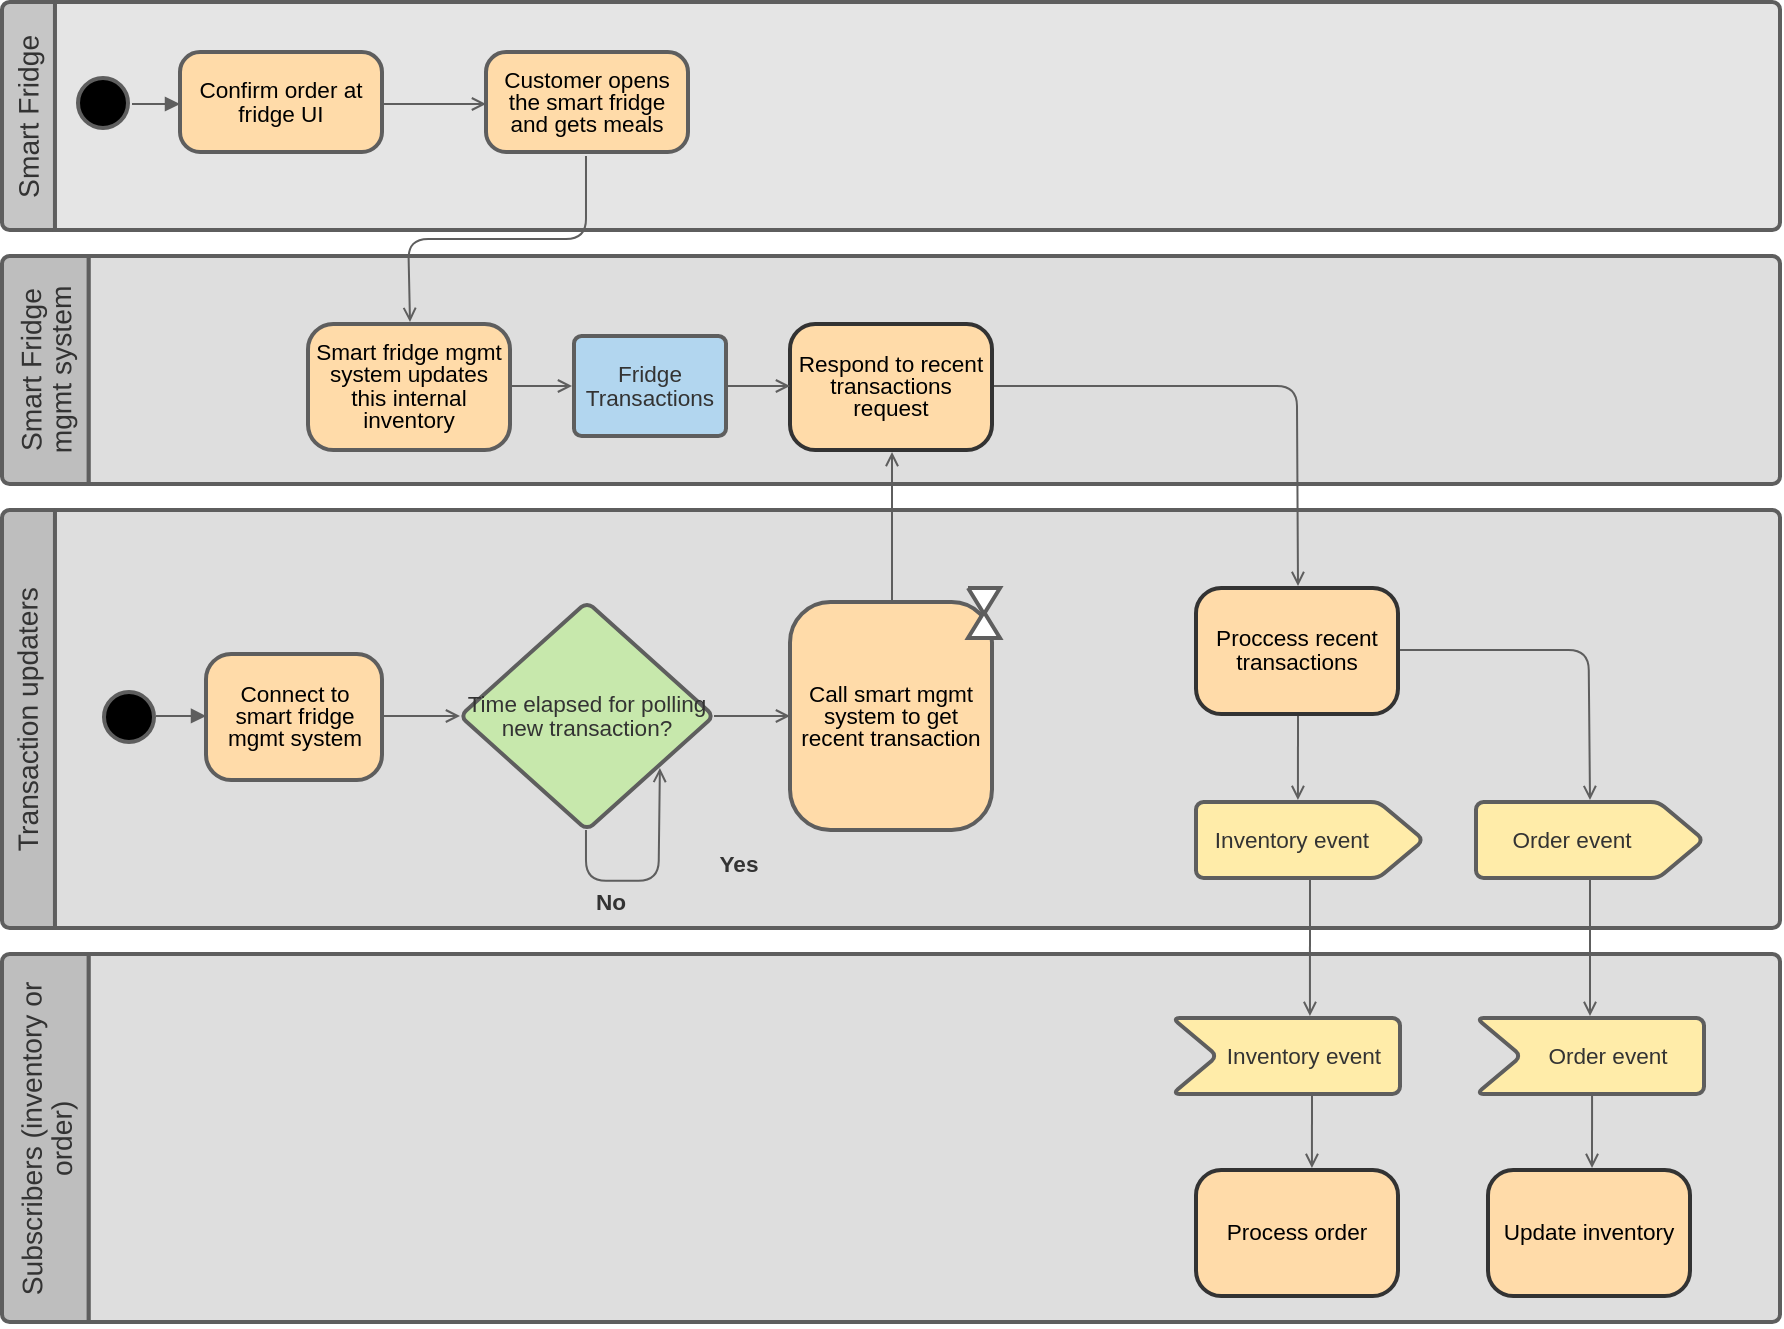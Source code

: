 <mxfile version="16.5.2" type="device" pages="2"><diagram id="8PALlYfguak-PF66Qdyk" name="Pick up meal activity diagram"><mxGraphModel dx="1422" dy="762" grid="1" gridSize="10" guides="1" tooltips="1" connect="1" arrows="1" fold="1" page="1" pageScale="1" pageWidth="850" pageHeight="1100" math="0" shadow="0"><root><mxCell id="0"/><mxCell id="1" parent="0"/><mxCell id="Og7kxPfzcVBhbrCCeTfK-1" style="vsdxID=1;fillColor=none;gradientColor=none;strokeColor=none;strokeWidth=2;spacingTop=-3;spacingBottom=-3;spacingLeft=-3;spacingRight=-3;labelBackgroundColor=none;rounded=1;html=1;whiteSpace=wrap;" vertex="1" parent="1"><mxGeometry x="50" y="552" width="889" height="184" as="geometry"/></mxCell><mxCell id="Og7kxPfzcVBhbrCCeTfK-2" style="vsdxID=2;fillColor=#bebebe;gradientColor=none;shape=stencil(hZLREoIgEEW/hldmASflsbH6DycxmUwc1LK/T4JEdDSeluVcuMsuYmlbZo1AFNpOq7t4ybwrETshSmVdCi27MULsjFhaKC1uWvV1bvdNZkgTPdTT3DBYXYSTxIgovG2Cc8z5N3OxfCXrGQ84Yvv8tdf2AfJTEO4UZCmBgTrIEXQiIHYECwm35THmzD8Lx7XTwCbFcNh1GVoEzCnMFokXfn1RYQWTXf9PQQFbbld9ALTZg/89GwPf8EJWlZ2X+flyQMaUHS52/gA=);strokeColor=#5e5e5e;strokeWidth=2;spacingTop=-3;spacingBottom=-3;spacingLeft=-3;spacingRight=-3;labelBackgroundColor=none;rounded=0;html=1;whiteSpace=wrap;" vertex="1" parent="Og7kxPfzcVBhbrCCeTfK-1"><mxGeometry width="889" height="184" as="geometry"/></mxCell><mxCell id="Og7kxPfzcVBhbrCCeTfK-3" style="vsdxID=3;fillColor=#dedede;gradientColor=none;shape=stencil(hZLREoIgEEW/hldmgUp5bMz+w0lMJpMGtfTvk2ACcSyfdq/n4sVdxLKuLh4CUeh6rW7iJcu+RuyEKJVtLbTs5wqxHLGsUlpctRra0vaPwpCmuqunOWG0vh1OU2OiMFkBPt3Zso1sA5ZzvE+24cug7cnki6fE4STkYaS2JeCEyQmAOYXgIe5zI4sNTqAYDj4DHFeZvcOFSjBnv1J7g78GJMvc4c28xPkybPi7WExt5V3NI7L85RcjmQs/+Eo2jd2b8H28KLNkl4zlbw==);strokeColor=#5e5e5e;strokeWidth=2;spacingTop=-3;spacingBottom=-3;spacingLeft=-3;spacingRight=-3;labelBackgroundColor=none;rounded=0;html=1;whiteSpace=wrap;" vertex="1" parent="Og7kxPfzcVBhbrCCeTfK-1"><mxGeometry width="889" height="184" as="geometry"/></mxCell><mxCell id="Og7kxPfzcVBhbrCCeTfK-4" value="&lt;div style=&quot;font-size: 1px&quot;&gt;&lt;p style=&quot;align:center;margin-left:0;margin-right:0;margin-top:0px;margin-bottom:0px;text-indent:0;valign:middle;direction:ltr;&quot;&gt;&lt;font style=&quot;font-size:14.11px;font-family:Arial;color:#333333;direction:ltr;letter-spacing:0px;line-height:100%;opacity:1&quot;&gt;Subscribers (inventory or order)&lt;/font&gt;&lt;/p&gt;&lt;/div&gt;" style="text;vsdxID=1;fillColor=none;gradientColor=none;strokeColor=none;strokeWidth=2;spacingTop=-3;spacingBottom=-3;spacingLeft=-3;spacingRight=-3;labelBackgroundColor=none;rounded=1;html=1;whiteSpace=wrap;verticalAlign=middle;align=center;rotation=269.86;;html=1;" vertex="1" parent="Og7kxPfzcVBhbrCCeTfK-1"><mxGeometry x="-70.6" y="69.99" width="184.79" height="43.82" as="geometry"/></mxCell><mxCell id="Og7kxPfzcVBhbrCCeTfK-5" style="vsdxID=4;fillColor=none;gradientColor=none;strokeColor=none;strokeWidth=2;spacingTop=-3;spacingBottom=-3;spacingLeft=-3;spacingRight=-3;labelBackgroundColor=none;rounded=1;html=1;whiteSpace=wrap;" vertex="1" parent="1"><mxGeometry x="50" y="330" width="889" height="209" as="geometry"/></mxCell><mxCell id="Og7kxPfzcVBhbrCCeTfK-6" style="vsdxID=5;fillColor=#bebebe;gradientColor=none;shape=stencil(hZLNEoIgEMefhisDux3g2Ji9R5OYTCYOatnbJ4IpOhmnXfa38N8PgklTXGpFgDWtNXf10llbEDwRAF0Vyup2sAimBJPcWHWzpqsy79cXRzrrYZ7uhd7nAZXCJQF7+wvO2OifPV3qakEzesA9+tpZ/zifeC4Dz+ME1kNAQjy4UlIeBPUYE8GVYiLGT9lxqzKWSAXsaowFMiq4XByEld65pLiCr9y5R1EBv9RuJrDT/3/TGox50LkuS78ny/h6MYYrv1SYfgA=);strokeColor=#5e5e5e;strokeWidth=2;spacingTop=-3;spacingBottom=-3;spacingLeft=-3;spacingRight=-3;labelBackgroundColor=none;rounded=0;html=1;whiteSpace=wrap;" vertex="1" parent="Og7kxPfzcVBhbrCCeTfK-5"><mxGeometry width="889" height="209" as="geometry"/></mxCell><mxCell id="Og7kxPfzcVBhbrCCeTfK-7" style="vsdxID=6;fillColor=#dedede;gradientColor=none;shape=stencil(hZLdEoIgEIWfhluGn2mCy8bsPZzEZDJxSEvfPggUxLG82j2ejzkLC2j2rItOAIKevVZ38ZZlXwN6BoTIthZa9qYCNAc0q5QWN62GtnR9V1inrR7qZU8YHUcgZxYiaHIC+nYX521kG3k5h4fjvvk6aHcyXuwMezuO/WgkrsXIC5MXkCF49FHiAZoCswAZCRnQaZM5ED4Ug5j9Sh2AMIYnltzxZOkoc9T4spL0e1k3b7EC/rpXXlOEJ69k07iNif+nK2Ikt140/wA=);strokeColor=#5e5e5e;strokeWidth=2;spacingTop=-3;spacingBottom=-3;spacingLeft=-3;spacingRight=-3;labelBackgroundColor=none;rounded=0;html=1;whiteSpace=wrap;" vertex="1" parent="Og7kxPfzcVBhbrCCeTfK-5"><mxGeometry width="889" height="209" as="geometry"/></mxCell><mxCell id="Og7kxPfzcVBhbrCCeTfK-8" value="&lt;div style=&quot;font-size: 1px&quot;&gt;&lt;p style=&quot;align:center;margin-left:0;margin-right:0;margin-top:0px;margin-bottom:0px;text-indent:0;valign:middle;direction:ltr;&quot;&gt;&lt;font style=&quot;font-size:14.11px;font-family:Arial;color:#333333;direction:ltr;letter-spacing:0px;line-height:100%;opacity:1&quot;&gt;Transaction updaters&lt;/font&gt;&lt;/p&gt;&lt;/div&gt;" style="text;vsdxID=4;fillColor=none;gradientColor=none;strokeColor=none;strokeWidth=2;spacingTop=-3;spacingBottom=-3;spacingLeft=-3;spacingRight=-3;labelBackgroundColor=none;rounded=1;html=1;whiteSpace=wrap;verticalAlign=middle;align=center;rotation=269.86;;html=1;" vertex="1" parent="Og7kxPfzcVBhbrCCeTfK-5"><mxGeometry x="-91.55" y="91" width="209.55" height="26.67" as="geometry"/></mxCell><mxCell id="Og7kxPfzcVBhbrCCeTfK-9" style="vsdxID=7;fillColor=none;gradientColor=none;strokeColor=none;strokeWidth=2;spacingTop=-3;spacingBottom=-3;spacingLeft=-3;spacingRight=-3;labelBackgroundColor=none;rounded=1;html=1;whiteSpace=wrap;" vertex="1" parent="1"><mxGeometry x="50" y="203" width="889" height="114" as="geometry"/></mxCell><mxCell id="Og7kxPfzcVBhbrCCeTfK-10" style="vsdxID=8;fillColor=#bebebe;gradientColor=none;shape=stencil(hZLBDoIwDIafZtelWxXhaBDfg8iQRWRkgOLby9wEBhFv7fq1/deWYNwUaS0Ih6bV6iaeMmsLgifCuawKoWU7WAQTgnGutLhq1VWZ9evUkMa6q4ep0Nu8HQ1Dk8ThZR8YwMc/W7qU1YwGusMt+tJpW5x9eRY5nvkJ0HOHuLhzo5DuHYA+4NwooMFh6gnHtUhPIVLETYkLfWN7vvqCr3jUN83EU/xL3mriG/P+t53BmBaby7K0dzGPLw9heLJHhMkb);strokeColor=#5e5e5e;strokeWidth=2;spacingTop=-3;spacingBottom=-3;spacingLeft=-3;spacingRight=-3;labelBackgroundColor=none;rounded=0;html=1;whiteSpace=wrap;" vertex="1" parent="Og7kxPfzcVBhbrCCeTfK-9"><mxGeometry width="889" height="114" as="geometry"/></mxCell><mxCell id="Og7kxPfzcVBhbrCCeTfK-11" style="vsdxID=9;fillColor=#dedede;gradientColor=none;shape=stencil(hZLdEoIgEIWfhlsG2VS8bMzew0lNJlMHtfTtkxbFn7Hudg/fgQMsgbDJ4zolnDWtqh7pWyZtTuBCOJdlnirZjhWBiECYVSq9q6orE+zrWJO6elYvvUOPvhMVQps4G1Bg3+6KbCHLBRsE1PWP4VuncGdnxoVjcGfJs55j6zAjDJNAXUPAljACUAB7KDvvQlqHSeFRz/8V0xqm3GJOwfc32Uafki4fZxP+KOru7VeGv/SKHQv7xZksCpyQ5fp2JEYJxwmiDw==);strokeColor=#5e5e5e;strokeWidth=2;spacingTop=-3;spacingBottom=-3;spacingLeft=-3;spacingRight=-3;labelBackgroundColor=none;rounded=0;html=1;whiteSpace=wrap;" vertex="1" parent="Og7kxPfzcVBhbrCCeTfK-9"><mxGeometry width="889" height="114" as="geometry"/></mxCell><mxCell id="Og7kxPfzcVBhbrCCeTfK-12" value="&lt;div style=&quot;font-size: 1px&quot;&gt;&lt;p style=&quot;align:center;margin-left:0;margin-right:0;margin-top:0px;margin-bottom:0px;text-indent:0;valign:middle;direction:ltr;&quot;&gt;&lt;font style=&quot;font-size:14.11px;font-family:Arial;color:#333333;direction:ltr;letter-spacing:0px;line-height:100%;opacity:1&quot;&gt;Smart Fridge mgmt system&lt;/font&gt;&lt;/p&gt;&lt;/div&gt;" style="text;vsdxID=7;fillColor=none;gradientColor=none;strokeColor=none;strokeWidth=2;spacingTop=-3;spacingBottom=-3;spacingLeft=-3;spacingRight=-3;labelBackgroundColor=none;rounded=1;html=1;whiteSpace=wrap;verticalAlign=middle;align=center;rotation=269.86;;html=1;" vertex="1" parent="Og7kxPfzcVBhbrCCeTfK-9"><mxGeometry x="-35.46" y="35.15" width="114.3" height="43.82" as="geometry"/></mxCell><mxCell id="Og7kxPfzcVBhbrCCeTfK-13" style="vsdxID=10;fillColor=none;gradientColor=none;strokeColor=none;strokeWidth=2;spacingTop=-3;spacingBottom=-3;spacingLeft=-3;spacingRight=-3;labelBackgroundColor=none;rounded=1;html=1;whiteSpace=wrap;" vertex="1" parent="1"><mxGeometry x="50" y="76" width="889" height="114" as="geometry"/></mxCell><mxCell id="Og7kxPfzcVBhbrCCeTfK-14" style="vsdxID=11;fillColor=#c6c6c6;gradientColor=none;shape=stencil(hZJRE4IgDMc/Da8csDJ57My+h5eYXCYeYtm3T4JU9LK3jf22/dmGIGnLrBGIkdZodRNPmZsSwQkxJutSaGkGC0GKICmUFletujp3fpNZ0lp39bAVepfHMI9tEiMv90AJ+fhnR1eyntEE72CLvnTaFadfnnLP0zCB9MwjPu5dHuO9ByAEvMsjHB2mnuS4FhkoBAywKXGhb2zPVl8IFY/6ppkEin/JW018Y97/tjMY02ILWVXuLubx5SEMT+6IIH0D);strokeColor=#5e5e5e;strokeWidth=2;spacingTop=-3;spacingBottom=-3;spacingLeft=-3;spacingRight=-3;labelBackgroundColor=none;rounded=0;html=1;whiteSpace=wrap;" vertex="1" parent="Og7kxPfzcVBhbrCCeTfK-13"><mxGeometry width="889" height="114" as="geometry"/></mxCell><mxCell id="Og7kxPfzcVBhbrCCeTfK-15" style="vsdxID=12;fillColor=#e5e5e5;gradientColor=none;shape=stencil(hZLdEoIgEIWfhlsG2PHvsrF6DycxmUwd1NK3TwIFcay73cN34ACLIO3KrOWIka6XzYO/Rd6XCM6IMVGXXIp+rhBcEKRFI/ldNkOd677NFKmqZ/NSO4zax3ASKxMjkxbIt7tqthK1wyYJDqJj+DZIvTNd8ZganLo8GZluKTHCtAg4MAT4hBEAA9hDyWkX0jpMihCH0a+Y1rDkjtcUbH8TP/qS1H0cL/xR1N3bbwx/6Q07F/aLC1FVekLcdX8kZkmPE1w+);strokeColor=#5e5e5e;strokeWidth=2;spacingTop=-3;spacingBottom=-3;spacingLeft=-3;spacingRight=-3;labelBackgroundColor=none;rounded=0;html=1;whiteSpace=wrap;" vertex="1" parent="Og7kxPfzcVBhbrCCeTfK-13"><mxGeometry width="889" height="114" as="geometry"/></mxCell><mxCell id="Og7kxPfzcVBhbrCCeTfK-16" value="&lt;div style=&quot;font-size: 1px&quot;&gt;&lt;p style=&quot;align:center;margin-left:0;margin-right:0;margin-top:0px;margin-bottom:0px;text-indent:0;valign:middle;direction:ltr;&quot;&gt;&lt;font style=&quot;font-size:14.11px;font-family:Arial;color:#333333;direction:ltr;letter-spacing:0px;line-height:100%;opacity:1&quot;&gt;Smart Fridge&lt;/font&gt;&lt;/p&gt;&lt;/div&gt;" style="text;vsdxID=10;fillColor=none;gradientColor=none;strokeColor=none;strokeWidth=2;spacingTop=-3;spacingBottom=-3;spacingLeft=-3;spacingRight=-3;labelBackgroundColor=none;rounded=1;html=1;whiteSpace=wrap;verticalAlign=middle;align=center;rotation=269.86;;html=1;" vertex="1" parent="Og7kxPfzcVBhbrCCeTfK-13"><mxGeometry x="-43.92" y="43.62" width="114.3" height="26.67" as="geometry"/></mxCell><mxCell id="Og7kxPfzcVBhbrCCeTfK-17" style="vsdxID=13;fillColor=none;gradientColor=none;strokeColor=none;strokeWidth=2;spacingTop=-3;spacingBottom=-3;spacingLeft=-3;spacingRight=-3;labelBackgroundColor=none;rounded=1;html=1;whiteSpace=wrap;" vertex="1" parent="1"><mxGeometry x="292" y="101" width="101" height="50" as="geometry"/></mxCell><mxCell id="Og7kxPfzcVBhbrCCeTfK-18" style="vsdxID=14;fillColor=#ffdba9;gradientColor=none;shape=stencil(hZNRDoIwDIZPs1fTbRLdo1G8gCcgMmURgQxQ8fROOoSOqG9r+3f91rVMbussqTQTUDe2vOi7SZuMyR0TwhSZtqZxJyZjJren0uqzLdsiRbtKnFJA79Ep5vC3WkBijwfz1OiDheSrCAOYeS1v74oPnwMY67y8t/aoPLYWpRyDy4W/qONTNTwEMTtvKh+VNOrNaSnYuGq5KSZcFGv9kwsoleIUa8QWw5uBovGAbRB8g1OUjsjneCoK+zYChESf3vGQMEBc/yYc9fNuzwlHNadfJ2YvoF894KmA7h/c95lzh360cehNnuNmTOPhKjgXrpGMXw==);strokeColor=#5e5e5e;strokeWidth=2;spacingTop=-3;spacingBottom=-3;spacingLeft=-3;spacingRight=-3;labelBackgroundColor=none;rounded=1;html=1;whiteSpace=wrap;" vertex="1" parent="Og7kxPfzcVBhbrCCeTfK-17"><mxGeometry width="101" height="50" as="geometry"/></mxCell><mxCell id="Og7kxPfzcVBhbrCCeTfK-19" value="&lt;div style=&quot;font-size: 1px&quot;&gt;&lt;p style=&quot;align:center;margin-left:0;margin-right:0;margin-top:0px;margin-bottom:0px;text-indent:0;valign:middle;direction:ltr;&quot;&gt;&lt;font style=&quot;font-size:11.29px;font-family:Arial;color:#000000;direction:ltr;letter-spacing:0px;line-height:100%;opacity:1&quot;&gt;Customer opens the smart fridge and gets meals&lt;/font&gt;&lt;/p&gt;&lt;/div&gt;" style="text;vsdxID=13;fillColor=none;gradientColor=none;strokeColor=none;strokeWidth=2;spacingTop=-3;spacingBottom=-3;spacingLeft=-3;spacingRight=-3;labelBackgroundColor=none;rounded=1;html=1;whiteSpace=wrap;verticalAlign=middle;align=center;;html=1;" vertex="1" parent="Og7kxPfzcVBhbrCCeTfK-17"><mxGeometry x="5.08" y="4.28" width="91.44" height="40.64" as="geometry"/></mxCell><mxCell id="Og7kxPfzcVBhbrCCeTfK-20" style="vsdxID=15;fillColor=none;gradientColor=none;strokeColor=none;strokeWidth=2;spacingTop=-3;spacingBottom=-3;spacingLeft=-3;spacingRight=-3;labelBackgroundColor=none;rounded=1;html=1;whiteSpace=wrap;" vertex="1" parent="1"><mxGeometry x="88" y="114" width="25" height="25" as="geometry"/></mxCell><mxCell id="Og7kxPfzcVBhbrCCeTfK-21" style="vsdxID=16;fillColor=#000000;gradientColor=none;shape=stencil(hVLRDoIwDPyavZrSQuDVKP6AX0BkyqKCmajDr3dQ1G1K4Km9Xblrc4JW16q4SIFwbXVzlA9VtpWgtUBUdSW1am0lKBe02jdaHnRzq0vuL4VlIgyILHkm6tkIhd5t1VMyBguK0oQfePLc3HtFM84A8GPHfcLthrm7m2ZyFLJHIE0XccaQwQ+U4MjCYMyQpwId+YRBFpZ/lBG/fw3NvJXBV3W9kc+g32X/qgbbWhNxBs4X+wZck76nqcXnDLjH9D2Z8LYdzpikcGDqCrYe4sXBU6cTp/OTCluEcbQQR5nyFw==);strokeColor=#5e5e5e;strokeWidth=2;spacingTop=-3;spacingBottom=-3;spacingLeft=-3;spacingRight=-3;labelBackgroundColor=none;rounded=1;html=1;whiteSpace=wrap;" vertex="1" parent="Og7kxPfzcVBhbrCCeTfK-20"><mxGeometry width="25" height="25" as="geometry"/></mxCell><mxCell id="Og7kxPfzcVBhbrCCeTfK-22" style="vsdxID=17;fillColor=none;gradientColor=none;strokeColor=none;strokeWidth=2;spacingTop=-3;spacingBottom=-3;spacingLeft=-3;spacingRight=-3;labelBackgroundColor=none;rounded=1;html=1;whiteSpace=wrap;" vertex="1" parent="1"><mxGeometry x="203" y="237" width="101" height="63" as="geometry"/></mxCell><mxCell id="Og7kxPfzcVBhbrCCeTfK-23" style="vsdxID=18;fillColor=#ffdba9;gradientColor=none;shape=stencil(fZNRTsMwDIZPk9fIiRlLHtHYLsAJqjXQiNJOWQcdpyerMzVuRvsU27/lz64tcHduqpMTGs5D6D/dj6+HRuCr0Np3jQt+iC+Be4G79z64j9BfuprsUxWVGiaPqylH3dQaqnB887+OfCBRbTcUoMyv/vtWcUw5WqboNSVM1oG0x0sgsaLgRj5jUqtcDqNm5jWZRlpjsy+VGpGrk5nXhpdYvvVdhgqM06yCAqe0IK3lpFkryaMAOF42G+SS/xDNdjFNllBi2ieJhqPOFEusO2feDC41WE7nAeesLydfUs5qtf5bddkV34s7bzYnLNbuEe/qlsbHdA50KL5t6Zry+PJ8ootOD/d/);strokeColor=#5e5e5e;strokeWidth=2;spacingTop=-3;spacingBottom=-3;spacingLeft=-3;spacingRight=-3;labelBackgroundColor=none;rounded=1;html=1;whiteSpace=wrap;" vertex="1" parent="Og7kxPfzcVBhbrCCeTfK-22"><mxGeometry width="101" height="63" as="geometry"/></mxCell><mxCell id="Og7kxPfzcVBhbrCCeTfK-24" value="&lt;div style=&quot;font-size: 1px&quot;&gt;&lt;p style=&quot;align:center;margin-left:0;margin-right:0;margin-top:0px;margin-bottom:0px;text-indent:0;valign:middle;direction:ltr;&quot;&gt;&lt;font style=&quot;font-size:11.29px;font-family:Arial;color:#000000;direction:ltr;letter-spacing:0px;line-height:100%;opacity:1&quot;&gt;Smart fridge mgmt system updates this internal inventory&lt;/font&gt;&lt;/p&gt;&lt;/div&gt;" style="text;vsdxID=17;fillColor=none;gradientColor=none;strokeColor=none;strokeWidth=2;spacingTop=-3;spacingBottom=-3;spacingLeft=-3;spacingRight=-3;labelBackgroundColor=none;rounded=1;html=1;whiteSpace=wrap;verticalAlign=middle;align=center;;html=1;" vertex="1" parent="Og7kxPfzcVBhbrCCeTfK-22"><mxGeometry x="5.08" y="4.58" width="91.44" height="53.34" as="geometry"/></mxCell><mxCell id="Og7kxPfzcVBhbrCCeTfK-25" style="vsdxID=20;fillColor=none;gradientColor=none;strokeColor=none;strokeWidth=2;spacingTop=-3;spacingBottom=-3;spacingLeft=-3;spacingRight=-3;labelBackgroundColor=none;rounded=1;html=1;whiteSpace=wrap;" vertex="1" parent="1"><mxGeometry x="444" y="376" width="101" height="114" as="geometry"/></mxCell><mxCell id="Og7kxPfzcVBhbrCCeTfK-26" style="vsdxID=21;fillColor=#ffdba9;gradientColor=none;shape=stencil(fZNRboMwDIZPk9fIiUcJj1PXXmAnQCUb0RhUKV3bnX4BpyIGBk/57d/KZxML3F/q8myFhkvvuy97c1VfC3wTWru2tt714STwIHD/0Xn76btrW5E+l8GpYYzYimrU4NZQ+tO7+7UUA4kqzyhBld/dz3DjnfIhOuYe0T6qIzlPV09WRUkji5foVqkd7prJR5S5LDJIPoxu5O4oVS5zM10Pr4GgcW3CylGNloP8Hxc4a6ElZJw3aShGFACHXFACbDIaDsnsS8RCSdhxzIlgjvRkTBvBuQdXh7MCOpWsjn/JOhWo7d+rl73x9/GkNjPo7cluvdRwGBeCVsU1De1Tmp8vUAjR8uHhDw==);strokeColor=#5e5e5e;strokeWidth=2;spacingTop=-3;spacingBottom=-3;spacingLeft=-3;spacingRight=-3;labelBackgroundColor=none;rounded=1;html=1;whiteSpace=wrap;" vertex="1" parent="Og7kxPfzcVBhbrCCeTfK-25"><mxGeometry width="101" height="114" as="geometry"/></mxCell><mxCell id="Og7kxPfzcVBhbrCCeTfK-27" value="&lt;div style=&quot;font-size: 1px&quot;&gt;&lt;p style=&quot;align:center;margin-left:0;margin-right:0;margin-top:0px;margin-bottom:0px;text-indent:0;valign:middle;direction:ltr;&quot;&gt;&lt;font style=&quot;font-size:11.29px;font-family:Arial;color:#000000;direction:ltr;letter-spacing:0px;line-height:100%;opacity:1&quot;&gt;Call smart mgmt system to get recent transaction &lt;/font&gt;&lt;/p&gt;&lt;/div&gt;" style="text;vsdxID=20;fillColor=none;gradientColor=none;strokeColor=none;strokeWidth=2;spacingTop=-3;spacingBottom=-3;spacingLeft=-3;spacingRight=-3;labelBackgroundColor=none;rounded=1;html=1;whiteSpace=wrap;verticalAlign=middle;align=center;;html=1;" vertex="1" parent="Og7kxPfzcVBhbrCCeTfK-25"><mxGeometry x="5.08" y="4.78" width="91.44" height="104.14" as="geometry"/></mxCell><mxCell id="Og7kxPfzcVBhbrCCeTfK-28" style="vsdxID=22;fillColor=none;gradientColor=none;strokeColor=none;strokeWidth=2;spacingTop=-3;spacingBottom=-3;spacingLeft=-3;spacingRight=-3;labelBackgroundColor=none;rounded=1;html=1;whiteSpace=wrap;" vertex="1" parent="1"><mxGeometry x="279" y="376" width="127" height="114" as="geometry"/></mxCell><mxCell id="Og7kxPfzcVBhbrCCeTfK-29" style="vsdxID=23;fillColor=#c7e8ac;gradientColor=none;shape=stencil(hZPdDoIwDIWfZrdkrBDk0ii+gE9AZMoiAhng39M7LMNZCCRcrD3tzgelDHZNntaSCd60urrKh8ranMGeCaHKXGrVmhODhMHuXGl50VVXZhjXqakU/JuRGfb4fbXgqT4d1VtijnvgRyEK2Hmr7r3jE/Ug8qz8wozw+sg8B6w/dRob/KEjHsr9P9enwDAc4pf4l2GQzfXWD+YM+dZ4Fqp0GOMJY0+9WYKMCaSFtpSjTqgtpmvpkC9zuu/2u2aRc/xahNtyBoRz1GE6Ppj1nOGcYIZrMyeUIZk5GXlAIKcjD1YZ1/9Lc/guAa6HKgrcIVenS2NSuHCQfAA=);strokeColor=#5e5e5e;strokeWidth=2;spacingTop=-3;spacingBottom=-3;spacingLeft=-3;spacingRight=-3;labelBackgroundColor=none;rounded=1;html=1;whiteSpace=wrap;" vertex="1" parent="Og7kxPfzcVBhbrCCeTfK-28"><mxGeometry width="127" height="114" as="geometry"/></mxCell><mxCell id="Og7kxPfzcVBhbrCCeTfK-30" value="&lt;div style=&quot;font-size: 1px&quot;&gt;&lt;p style=&quot;align:center;margin-left:0;margin-right:0;margin-top:0px;margin-bottom:0px;text-indent:0;valign:middle;direction:ltr;&quot;&gt;&lt;font style=&quot;font-size:11.29px;font-family:Arial;color:#333333;direction:ltr;letter-spacing:0px;line-height:100%;opacity:1&quot;&gt;Time elapsed for polling new transaction? &lt;/font&gt;&lt;/p&gt;&lt;/div&gt;" style="text;vsdxID=22;fillColor=none;gradientColor=none;strokeColor=none;strokeWidth=2;spacingTop=-3;spacingBottom=-3;spacingLeft=-3;spacingRight=-3;labelBackgroundColor=none;rounded=1;html=1;whiteSpace=wrap;verticalAlign=middle;align=center;;html=1;" vertex="1" parent="Og7kxPfzcVBhbrCCeTfK-28"><mxGeometry x="3.17" y="2.88" width="120.65" height="107.95" as="geometry"/></mxCell><mxCell id="Og7kxPfzcVBhbrCCeTfK-31" style="vsdxID=25;fillColor=none;gradientColor=none;fillOpacity=0;strokeOpacity=0;strokeWidth=2;spacingTop=-3;spacingBottom=-3;spacingLeft=-3;spacingRight=-3;labelBackgroundColor=none;rounded=1;strokeColor=none;html=1;whiteSpace=wrap;" vertex="1" parent="1"><mxGeometry x="406" y="495" width="25" height="25" as="geometry"/></mxCell><mxCell id="Og7kxPfzcVBhbrCCeTfK-32" style="vsdxID=26;fillColor=#ffffff;gradientColor=none;fillOpacity=0;strokeOpacity=0;shape=stencil(fZPdkoMgDIWfhlsnku3PXna67QvsEziVVmatOtR2cZ9+qcGRQK1XwDkhX4IRuL9VRaeEhFtv2h/1q8u+EvglpNRNpYzu3UrgQeD+3Bp1Me29KWnfFc4pYTxRJcXkT7eEwpy+9Z+iM8gw36xIoMhr+3hmtF4nafA3kPNIztPdkDXnXr9dZ5s1BJ/PYuUs+wDJ4i2yZDBgKI+5YefS17oJQLcrRgrvQD8xkx8cFjhcDsDZlorB2I9pp17Qzn5Gv8A7u9MCJuKwpriIiXIbdXQyLFLynjJ7Shk8aMxt+QsPKbNF7sC0Ly8A3/2dbjEOAY2HrmuaoVCPh8Yd0cDh4R8=);strokeWidth=2;spacingTop=-3;spacingBottom=-3;spacingLeft=-3;spacingRight=-3;labelBackgroundColor=none;rounded=1;html=1;whiteSpace=wrap;" vertex="1" parent="Og7kxPfzcVBhbrCCeTfK-31"><mxGeometry width="25" height="25" as="geometry"/></mxCell><mxCell id="Og7kxPfzcVBhbrCCeTfK-33" value="&lt;div style=&quot;font-size: 1px&quot;&gt;&lt;p style=&quot;align:center;margin-left:0;margin-right:0;margin-top:0px;margin-bottom:0px;text-indent:0;valign:middle;direction:ltr;&quot;&gt;&lt;font style=&quot;font-size:11.29px;font-family:Arial;color:#333333;direction:ltr;letter-spacing:0px;line-height:100%;opacity:1&quot;&gt;&lt;b&gt;Yes&lt;/b&gt;&lt;/font&gt;&lt;/p&gt;&lt;/div&gt;" style="text;vsdxID=25;fillColor=none;gradientColor=none;fillOpacity=0;strokeOpacity=0;strokeWidth=2;spacingTop=-3;spacingBottom=-3;spacingLeft=-3;spacingRight=-3;labelBackgroundColor=none;rounded=1;strokeColor=none;html=1;whiteSpace=wrap;verticalAlign=middle;align=center;;html=1;" vertex="1" parent="Og7kxPfzcVBhbrCCeTfK-31"><mxGeometry x="3.17" y="2.78" width="19.05" height="19.05" as="geometry"/></mxCell><mxCell id="Og7kxPfzcVBhbrCCeTfK-34" style="vsdxID=28;fillColor=none;gradientColor=none;fillOpacity=0;strokeOpacity=0;strokeWidth=2;spacingTop=-3;spacingBottom=-3;spacingLeft=-3;spacingRight=-3;labelBackgroundColor=none;rounded=1;strokeColor=none;html=1;whiteSpace=wrap;" vertex="1" parent="1"><mxGeometry x="342" y="514" width="25" height="25" as="geometry"/></mxCell><mxCell id="Og7kxPfzcVBhbrCCeTfK-35" style="vsdxID=29;fillColor=#ffffff;gradientColor=none;fillOpacity=0;strokeOpacity=0;shape=stencil(fZPdkoMgDIWfhlsnku3PXna67QvsEziVVmatOtR2cZ9+qcGRQK1XwDkhX4IRuL9VRaeEhFtv2h/1q8u+EvglpNRNpYzu3UrgQeD+3Bp1Me29KWnfFc4pYTxRJcXkT7eEwpy+9Z+iM8gw36xIoMhr+3hmtF4nafA3kPNIztPdkDXnXr9dZ5s1BJ/PYuUs+wDJ4i2yZDBgKI+5YefS17oJQLcrRgrvQD8xkx8cFjhcDsDZlorB2I9pp17Qzn5Gv8A7u9MCJuKwpriIiXIbdXQyLFLynjJ7Shk8aMxt+QsPKbNF7sC0Ly8A3/2dbjEOAY2HrmuaoVCPh8Yd0cDh4R8=);strokeWidth=2;spacingTop=-3;spacingBottom=-3;spacingLeft=-3;spacingRight=-3;labelBackgroundColor=none;rounded=1;html=1;whiteSpace=wrap;" vertex="1" parent="Og7kxPfzcVBhbrCCeTfK-34"><mxGeometry width="25" height="25" as="geometry"/></mxCell><mxCell id="Og7kxPfzcVBhbrCCeTfK-36" value="&lt;div style=&quot;font-size: 1px&quot;&gt;&lt;p style=&quot;align:center;margin-left:0;margin-right:0;margin-top:0px;margin-bottom:0px;text-indent:0;valign:middle;direction:ltr;&quot;&gt;&lt;font style=&quot;font-size:11.29px;font-family:Arial;color:#333333;direction:ltr;letter-spacing:0px;line-height:100%;opacity:1&quot;&gt;&lt;b&gt;No&lt;/b&gt;&lt;/font&gt;&lt;/p&gt;&lt;/div&gt;" style="text;vsdxID=28;fillColor=none;gradientColor=none;fillOpacity=0;strokeOpacity=0;strokeWidth=2;spacingTop=-3;spacingBottom=-3;spacingLeft=-3;spacingRight=-3;labelBackgroundColor=none;rounded=1;strokeColor=none;html=1;whiteSpace=wrap;verticalAlign=middle;align=center;;html=1;" vertex="1" parent="Og7kxPfzcVBhbrCCeTfK-34"><mxGeometry x="3.17" y="2.78" width="19.05" height="19.05" as="geometry"/></mxCell><mxCell id="Og7kxPfzcVBhbrCCeTfK-37" style="vsdxID=30;fillColor=none;gradientColor=none;strokeColor=none;strokeWidth=2;spacingTop=-3;spacingBottom=-3;spacingLeft=-3;spacingRight=-3;labelBackgroundColor=none;rounded=1;html=1;whiteSpace=wrap;" vertex="1" parent="1"><mxGeometry x="139" y="101" width="101" height="50" as="geometry"/></mxCell><mxCell id="Og7kxPfzcVBhbrCCeTfK-38" style="vsdxID=31;fillColor=#ffdba9;gradientColor=none;shape=stencil(hZNRDoIwDIZPs1fTbRLdo1G8gCcgMmURgQxQ8fROOoSOqG9r+3f91rVMbussqTQTUDe2vOi7SZuMyR0TwhSZtqZxJyZjJren0uqzLdsiRbtKnFJA79Ep5vC3WkBijwfz1OiDheSrCAOYeS1v74oPnwMY67y8t/aoPLYWpRyDy4W/qONTNTwEMTtvKh+VNOrNaSnYuGq5KSZcFGv9kwsoleIUa8QWw5uBovGAbRB8g1OUjsjneCoK+zYChESf3vGQMEBc/yYc9fNuzwlHNadfJ2YvoF894KmA7h/c95lzh360cehNnuNmTOPhKjgXrpGMXw==);strokeColor=#5e5e5e;strokeWidth=2;spacingTop=-3;spacingBottom=-3;spacingLeft=-3;spacingRight=-3;labelBackgroundColor=none;rounded=1;html=1;whiteSpace=wrap;" vertex="1" parent="Og7kxPfzcVBhbrCCeTfK-37"><mxGeometry width="101" height="50" as="geometry"/></mxCell><mxCell id="Og7kxPfzcVBhbrCCeTfK-39" value="&lt;div style=&quot;font-size: 1px&quot;&gt;&lt;p style=&quot;align:center;margin-left:0;margin-right:0;margin-top:0px;margin-bottom:0px;text-indent:0;valign:middle;direction:ltr;&quot;&gt;&lt;font style=&quot;font-size:11.29px;font-family:Arial;color:#000000;direction:ltr;letter-spacing:0px;line-height:100%;opacity:1&quot;&gt;Confirm order at  fridge UI&lt;/font&gt;&lt;/p&gt;&lt;/div&gt;" style="text;vsdxID=30;fillColor=none;gradientColor=none;strokeColor=none;strokeWidth=2;spacingTop=-3;spacingBottom=-3;spacingLeft=-3;spacingRight=-3;labelBackgroundColor=none;rounded=1;html=1;whiteSpace=wrap;verticalAlign=middle;align=center;;html=1;" vertex="1" parent="Og7kxPfzcVBhbrCCeTfK-37"><mxGeometry x="5.08" y="4.28" width="91.44" height="40.64" as="geometry"/></mxCell><mxCell id="Og7kxPfzcVBhbrCCeTfK-40" style="vsdxID=34;fillColor=none;gradientColor=none;strokeColor=none;strokeWidth=2;spacingTop=-3;spacingBottom=-3;spacingLeft=-3;spacingRight=-3;labelBackgroundColor=none;rounded=1;html=1;whiteSpace=wrap;" vertex="1" parent="1"><mxGeometry x="101" y="421" width="25" height="25" as="geometry"/></mxCell><mxCell id="Og7kxPfzcVBhbrCCeTfK-41" style="vsdxID=35;fillColor=#000000;gradientColor=none;shape=stencil(hVLRDoIwDPyavZrSQuDVKP6AX0BkyqKCmajDr3dQ1G1K4Km9Xblrc4JW16q4SIFwbXVzlA9VtpWgtUBUdSW1am0lKBe02jdaHnRzq0vuL4VlIgyILHkm6tkIhd5t1VMyBguK0oQfePLc3HtFM84A8GPHfcLthrm7m2ZyFLJHIE0XccaQwQ+U4MjCYMyQpwId+YRBFpZ/lBG/fw3NvJXBV3W9kc+g32X/qgbbWhNxBs4X+wZck76nqcXnDLjH9D2Z8LYdzpikcGDqCrYe4sXBU6cTp/OTCluEcbQQR5nyFw==);strokeColor=#5e5e5e;strokeWidth=2;spacingTop=-3;spacingBottom=-3;spacingLeft=-3;spacingRight=-3;labelBackgroundColor=none;rounded=1;html=1;whiteSpace=wrap;" vertex="1" parent="Og7kxPfzcVBhbrCCeTfK-40"><mxGeometry width="25" height="25" as="geometry"/></mxCell><mxCell id="Og7kxPfzcVBhbrCCeTfK-42" style="vsdxID=36;fillColor=none;gradientColor=none;strokeColor=none;strokeWidth=2;spacingTop=-3;spacingBottom=-3;spacingLeft=-3;spacingRight=-3;labelBackgroundColor=none;rounded=1;html=1;whiteSpace=wrap;" vertex="1" parent="1"><mxGeometry x="152" y="402" width="88" height="63" as="geometry"/></mxCell><mxCell id="Og7kxPfzcVBhbrCCeTfK-43" style="vsdxID=37;fillColor=#ffdba9;gradientColor=none;shape=stencil(fZNRboMwDIZPk9fIicuaPE5dd4GdAJV0RGNQpXSjO30pTkVMOniK7d/yZ2ML3J3r8uSEhnMfui/366u+FvgmtPZt7YLvx5fAvcDdsQvuM3SXtiL7VI5KDZPHVZSj7moNZTh8+D9HPpCotgUFKPO7+7lXHGLORmpL4WvMmKx3Eh8ugdSKgi9yg1GtUjkMmpnXaBppjU2+SDIgV0czrQ2vY/nGtwkrME6zCgqc0oK0lpMmrUSPAuB46XCQa/5jNIXcKsbJMnJQi7IwHHbmWII9SNN2cKnBfD5PQGd9Pvucclar9R+r8674Zjx400FhtnnPgNc3dXxMN0HX4puGTiqNL29odNH94f4G);strokeColor=#5e5e5e;strokeWidth=2;spacingTop=-3;spacingBottom=-3;spacingLeft=-3;spacingRight=-3;labelBackgroundColor=none;rounded=1;html=1;whiteSpace=wrap;" vertex="1" parent="Og7kxPfzcVBhbrCCeTfK-42"><mxGeometry width="88" height="63" as="geometry"/></mxCell><mxCell id="Og7kxPfzcVBhbrCCeTfK-44" value="&lt;div style=&quot;font-size: 1px&quot;&gt;&lt;p style=&quot;align:center;margin-left:0;margin-right:0;margin-top:0px;margin-bottom:0px;text-indent:0;valign:middle;direction:ltr;&quot;&gt;&lt;font style=&quot;font-size:11.29px;font-family:Arial;color:#000000;direction:ltr;letter-spacing:0px;line-height:100%;opacity:1&quot;&gt;Connect to smart fridge mgmt system&lt;/font&gt;&lt;/p&gt;&lt;/div&gt;" style="text;vsdxID=36;fillColor=none;gradientColor=none;strokeColor=none;strokeWidth=2;spacingTop=-3;spacingBottom=-3;spacingLeft=-3;spacingRight=-3;labelBackgroundColor=none;rounded=1;html=1;whiteSpace=wrap;verticalAlign=middle;align=center;;html=1;" vertex="1" parent="Og7kxPfzcVBhbrCCeTfK-42"><mxGeometry x="5.08" y="4.58" width="78.74" height="53.34" as="geometry"/></mxCell><mxCell id="Og7kxPfzcVBhbrCCeTfK-45" style="vsdxID=40;fillColor=none;gradientColor=none;strokeColor=none;strokeWidth=2;spacingTop=-3;spacingBottom=-3;spacingLeft=-3;spacingRight=-3;labelBackgroundColor=none;rounded=1;html=1;whiteSpace=wrap;" vertex="1" parent="1"><mxGeometry x="444" y="237" width="101" height="63" as="geometry"/></mxCell><mxCell id="Og7kxPfzcVBhbrCCeTfK-46" style="vsdxID=41;fillColor=#ffdba9;gradientColor=none;shape=stencil(fZNRTsMwDIZPk9fIiRlLHtHYLsAJqjXQiNJOWQcdpyerMzVuRvsU27/lz64tcHduqpMTGs5D6D/dj6+HRuCr0Np3jQt+iC+Be4G79z64j9BfuprsUxWVGiaPqylH3dQaqnB887+OfCBRbTcUoMyv/vtWcUw5WqboNSVM1oG0x0sgsaLgRj5jUqtcDqNm5jWZRlpjsy+VGpGrk5nXhpdYvvVdhgqM06yCAqe0IK3lpFkryaMAOF42G+SS/xDNdjFNllBi2ieJhqPOFEusO2feDC41WE7nAeesLydfUs5qtf5bddkV34s7bzYnLNbuEe/qlsbHdA50KL5t6Zry+PJ8ootOD/d/);strokeColor=#333333;strokeWidth=2;spacingTop=-3;spacingBottom=-3;spacingLeft=-3;spacingRight=-3;labelBackgroundColor=none;rounded=1;html=1;whiteSpace=wrap;" vertex="1" parent="Og7kxPfzcVBhbrCCeTfK-45"><mxGeometry width="101" height="63" as="geometry"/></mxCell><mxCell id="Og7kxPfzcVBhbrCCeTfK-47" value="&lt;div style=&quot;font-size: 1px&quot;&gt;&lt;p style=&quot;align:center;margin-left:0;margin-right:0;margin-top:0px;margin-bottom:0px;text-indent:0;valign:middle;direction:ltr;&quot;&gt;&lt;font style=&quot;font-size:11.29px;font-family:Arial;color:#000000;direction:ltr;letter-spacing:0px;line-height:100%;opacity:1&quot;&gt;Respond to recent transactions request&lt;/font&gt;&lt;/p&gt;&lt;/div&gt;" style="text;vsdxID=40;fillColor=none;gradientColor=none;strokeColor=none;strokeWidth=2;spacingTop=-3;spacingBottom=-3;spacingLeft=-3;spacingRight=-3;labelBackgroundColor=none;rounded=1;html=1;whiteSpace=wrap;verticalAlign=middle;align=center;;html=1;" vertex="1" parent="Og7kxPfzcVBhbrCCeTfK-45"><mxGeometry x="5.08" y="4.58" width="91.44" height="53.34" as="geometry"/></mxCell><mxCell id="Og7kxPfzcVBhbrCCeTfK-48" style="vsdxID=43;fillColor=none;gradientColor=none;strokeColor=none;strokeWidth=2;spacingTop=-3;spacingBottom=-3;spacingLeft=-3;spacingRight=-3;labelBackgroundColor=none;rounded=1;html=1;whiteSpace=wrap;" vertex="1" parent="1"><mxGeometry x="647" y="476" width="114" height="38" as="geometry"/></mxCell><mxCell id="Og7kxPfzcVBhbrCCeTfK-49" style="vsdxID=44;fillColor=#ffeca9;gradientColor=none;shape=stencil(hZTRdoMgDIafxtscICJ4udO1L7An8FQ2OXO1h9rN7ulnDXbErZYrSP6QLxDIcHNqqqPLlDj1oXt3X77umwyfM6X8oXHB9+Msw22Gm9cuuLfQnQ81rY/VqFRisriaYuRVrUQV9i/+25FNAEqjyUGRH93nNeMQ/eS6xB1ouSPl/hxIKrk2LnPQUiQjZhlU3Aui4aJY+IC0RECMAkwFU3LxNOZv/SEhNQUUhtGuwhp7y8/xZz4rQRacUIFVZTIscmSrQGvOXACqVezSQK4Zdo5Q2DX00oLFlGNx7gak4bXci4huPRa2KCXFiib9sJa0/rjNo1rSU5a31Ev+5LLm7hGLdkmvH7nmHm7SYf8E/GWVy475heAtPEOWGvKSYwqOWK4Trr2+cTI9cnr+vm3pj0j9y09hNNGHgtsf);strokeColor=#5e5e5e;strokeWidth=2;spacingTop=-3;spacingBottom=-3;spacingLeft=-3;spacingRight=-3;labelBackgroundColor=none;rounded=1;html=1;whiteSpace=wrap;" vertex="1" parent="Og7kxPfzcVBhbrCCeTfK-48"><mxGeometry width="114" height="38" as="geometry"/></mxCell><mxCell id="Og7kxPfzcVBhbrCCeTfK-50" value="&lt;div style=&quot;font-size: 1px&quot;&gt;&lt;p style=&quot;align:center;margin-left:0;margin-right:0;margin-top:0px;margin-bottom:0px;text-indent:0;valign:middle;direction:ltr;&quot;&gt;&lt;font style=&quot;font-size:11.29px;font-family:Arial;color:#333333;direction:ltr;letter-spacing:0px;line-height:100%;opacity:1&quot;&gt;Inventory  event&lt;/font&gt;&lt;/p&gt;&lt;/div&gt;" style="text;vsdxID=43;fillColor=none;gradientColor=none;strokeColor=none;strokeWidth=2;spacingTop=-3;spacingBottom=-3;spacingLeft=-3;spacingRight=-3;labelBackgroundColor=none;rounded=1;html=1;whiteSpace=wrap;verticalAlign=middle;align=center;;html=1;" vertex="1" parent="Og7kxPfzcVBhbrCCeTfK-48"><mxGeometry x="5.08" y="4.98" width="85.73" height="27.94" as="geometry"/></mxCell><mxCell id="Og7kxPfzcVBhbrCCeTfK-51" style="vsdxID=45;fillColor=none;gradientColor=none;strokeColor=none;strokeWidth=2;spacingTop=-3;spacingBottom=-3;spacingLeft=-3;spacingRight=-3;labelBackgroundColor=none;rounded=1;html=1;whiteSpace=wrap;" vertex="1" parent="1"><mxGeometry x="533" y="369" width="16" height="25" as="geometry"/></mxCell><mxCell id="Og7kxPfzcVBhbrCCeTfK-52" style="vsdxID=46;fillColor=#ffffff;gradientColor=none;shape=stencil(UzV2Ls5ILEhVNTIoLinKz04tz0wpyVA1dlE1MsrMy0gtyiwBslSNXVWNndPyi1LTi/JL81Ig/IJEkEoQKze/DGRCBUSfAUiHkUElMs8NojAnMw9JoaEB0UpNDfUsTVAUm5JgMIyPVTEJSk0s9AzMiHYFHs8BGYjQS8vMyYEEPrI8emgDhSAxZewKAA==);strokeColor=#5e5e5e;strokeWidth=2;spacingTop=-3;spacingBottom=-3;spacingLeft=-3;spacingRight=-3;labelBackgroundColor=none;rounded=0;html=1;whiteSpace=wrap;" vertex="1" parent="Og7kxPfzcVBhbrCCeTfK-51"><mxGeometry width="16" height="25" as="geometry"/></mxCell><mxCell id="Og7kxPfzcVBhbrCCeTfK-53" style="vsdxID=47;fillColor=none;gradientColor=none;strokeColor=none;strokeWidth=2;spacingTop=-3;spacingBottom=-3;spacingLeft=-3;spacingRight=-3;labelBackgroundColor=none;rounded=1;html=1;whiteSpace=wrap;" vertex="1" parent="1"><mxGeometry x="635" y="584" width="114" height="38" as="geometry"/></mxCell><mxCell id="Og7kxPfzcVBhbrCCeTfK-54" style="vsdxID=48;fillColor=#ffeca9;gradientColor=none;shape=stencil(hZRRcoMgEIZPwysDrCg+dtLkAj2BE2llajVDTBt7+hIXIphUeYJ//3U/cIHA7txUJ00EOw+2/9Q/ph4aAq9ECNM12prBzQjsCezee6s/bH/palyfKucUbFJ0jTn85hasssc386tRYxR4ITGAmV/9963iFeOCyhyjIwo5BTEJB7QfLxb93BehPCTw8AklymgowPhVhAxff/QC83HAJVDwGSPEhgmAvTiG1nQRcpnTvEiY2Rpwqe71eVo/8DGW8mVUOm0eMuWd/XdhlXf2e6BV3Nkd+CXNypQ42tJyDwEyPqQF93+c0X94kvCsExbnOkOIh14J5AXlRUoadWBgB5qr9SMtaCYTVrnZt4qqLOWVrnOXvRq5Qjc8IsflvZRtMm/eNDeZbjXed9O2+CjE8eUr4CR8QWD/Bw==);strokeColor=#5e5e5e;strokeWidth=2;spacingTop=-3;spacingBottom=-3;spacingLeft=-3;spacingRight=-3;labelBackgroundColor=none;rounded=1;html=1;whiteSpace=wrap;" vertex="1" parent="Og7kxPfzcVBhbrCCeTfK-53"><mxGeometry width="114" height="38" as="geometry"/></mxCell><mxCell id="Og7kxPfzcVBhbrCCeTfK-55" value="&lt;div style=&quot;font-size: 1px&quot;&gt;&lt;p style=&quot;align:center;margin-left:0;margin-right:0;margin-top:0px;margin-bottom:0px;text-indent:0;valign:middle;direction:ltr;&quot;&gt;&lt;font style=&quot;font-size:11.29px;font-family:Arial;color:#333333;direction:ltr;letter-spacing:0px;line-height:100%;opacity:1&quot;&gt;Inventory event&lt;/font&gt;&lt;/p&gt;&lt;/div&gt;" style="text;vsdxID=47;fillColor=none;gradientColor=none;strokeColor=none;strokeWidth=2;spacingTop=-3;spacingBottom=-3;spacingLeft=-3;spacingRight=-3;labelBackgroundColor=none;rounded=1;html=1;whiteSpace=wrap;verticalAlign=middle;align=center;;html=1;" vertex="1" parent="Og7kxPfzcVBhbrCCeTfK-53"><mxGeometry x="22.86" y="4.98" width="85.73" height="27.94" as="geometry"/></mxCell><mxCell id="Og7kxPfzcVBhbrCCeTfK-56" style="vsdxID=49;fillColor=none;gradientColor=none;strokeColor=none;strokeWidth=2;spacingTop=-3;spacingBottom=-3;spacingLeft=-3;spacingRight=-3;labelBackgroundColor=none;rounded=1;html=1;whiteSpace=wrap;" vertex="1" parent="1"><mxGeometry x="787" y="476" width="114" height="38" as="geometry"/></mxCell><mxCell id="Og7kxPfzcVBhbrCCeTfK-57" style="vsdxID=50;fillColor=#ffeca9;gradientColor=none;shape=stencil(hZTRdoMgDIafxtscICJ4udO1L7An8FQ2OXO1h9rN7ulnDXbErZYrSP6QLxDIcHNqqqPLlDj1oXt3X77umwyfM6X8oXHB9+Msw22Gm9cuuLfQnQ81rY/VqFRisriaYuRVrUQV9i/+25FNAEqjyUGRH93nNeMQ/eS6xB1ouSPl/hxIKrk2LnPQUiQjZhlU3Aui4aJY+IC0RECMAkwFU3LxNOZv/SEhNQUUhtGuwhp7y8/xZz4rQRacUIFVZTIscmSrQGvOXACqVezSQK4Zdo5Q2DX00oLFlGNx7gak4bXci4huPRa2KCXFiib9sJa0/rjNo1rSU5a31Ev+5LLm7hGLdkmvH7nmHm7SYf8E/GWVy475heAtPEOWGvKSYwqOWK4Trr2+cTI9cnr+vm3pj0j9y09hNNGHgtsf);strokeColor=#5e5e5e;strokeWidth=2;spacingTop=-3;spacingBottom=-3;spacingLeft=-3;spacingRight=-3;labelBackgroundColor=none;rounded=1;html=1;whiteSpace=wrap;" vertex="1" parent="Og7kxPfzcVBhbrCCeTfK-56"><mxGeometry width="114" height="38" as="geometry"/></mxCell><mxCell id="Og7kxPfzcVBhbrCCeTfK-58" value="&lt;div style=&quot;font-size: 1px&quot;&gt;&lt;p style=&quot;align:center;margin-left:0;margin-right:0;margin-top:0px;margin-bottom:0px;text-indent:0;valign:middle;direction:ltr;&quot;&gt;&lt;font style=&quot;font-size:11.29px;font-family:Arial;color:#333333;direction:ltr;letter-spacing:0px;line-height:100%;opacity:1&quot;&gt;Order event&lt;/font&gt;&lt;/p&gt;&lt;/div&gt;" style="text;vsdxID=49;fillColor=none;gradientColor=none;strokeColor=none;strokeWidth=2;spacingTop=-3;spacingBottom=-3;spacingLeft=-3;spacingRight=-3;labelBackgroundColor=none;rounded=1;html=1;whiteSpace=wrap;verticalAlign=middle;align=center;;html=1;" vertex="1" parent="Og7kxPfzcVBhbrCCeTfK-56"><mxGeometry x="5.08" y="4.98" width="85.73" height="27.94" as="geometry"/></mxCell><mxCell id="Og7kxPfzcVBhbrCCeTfK-59" style="vsdxID=51;fillColor=none;gradientColor=none;strokeColor=none;strokeWidth=2;spacingTop=-3;spacingBottom=-3;spacingLeft=-3;spacingRight=-3;labelBackgroundColor=none;rounded=1;html=1;whiteSpace=wrap;" vertex="1" parent="1"><mxGeometry x="647" y="369" width="101" height="63" as="geometry"/></mxCell><mxCell id="Og7kxPfzcVBhbrCCeTfK-60" style="vsdxID=52;fillColor=#ffdba9;gradientColor=none;shape=stencil(fZNRTsMwDIZPk9fIiRlLHtHYLsAJqjXQiNJOWQcdpyerMzVuRvsU27/lz64tcHduqpMTGs5D6D/dj6+HRuCr0Np3jQt+iC+Be4G79z64j9BfuprsUxWVGiaPqylH3dQaqnB887+OfCBRbTcUoMyv/vtWcUw5WqboNSVM1oG0x0sgsaLgRj5jUqtcDqNm5jWZRlpjsy+VGpGrk5nXhpdYvvVdhgqM06yCAqe0IK3lpFkryaMAOF42G+SS/xDNdjFNllBi2ieJhqPOFEusO2feDC41WE7nAeesLydfUs5qtf5bddkV34s7bzYnLNbuEe/qlsbHdA50KL5t6Zry+PJ8ootOD/d/);strokeColor=#333333;strokeWidth=2;spacingTop=-3;spacingBottom=-3;spacingLeft=-3;spacingRight=-3;labelBackgroundColor=none;rounded=1;html=1;whiteSpace=wrap;" vertex="1" parent="Og7kxPfzcVBhbrCCeTfK-59"><mxGeometry width="101" height="63" as="geometry"/></mxCell><mxCell id="Og7kxPfzcVBhbrCCeTfK-61" value="&lt;div style=&quot;font-size: 1px&quot;&gt;&lt;p style=&quot;align:center;margin-left:0;margin-right:0;margin-top:0px;margin-bottom:0px;text-indent:0;valign:middle;direction:ltr;&quot;&gt;&lt;font style=&quot;font-size:11.29px;font-family:Arial;color:#000000;direction:ltr;letter-spacing:0px;line-height:100%;opacity:1&quot;&gt;Proccess recent transactions&lt;/font&gt;&lt;/p&gt;&lt;/div&gt;" style="text;vsdxID=51;fillColor=none;gradientColor=none;strokeColor=none;strokeWidth=2;spacingTop=-3;spacingBottom=-3;spacingLeft=-3;spacingRight=-3;labelBackgroundColor=none;rounded=1;html=1;whiteSpace=wrap;verticalAlign=middle;align=center;;html=1;" vertex="1" parent="Og7kxPfzcVBhbrCCeTfK-59"><mxGeometry x="5.08" y="4.58" width="91.44" height="53.34" as="geometry"/></mxCell><mxCell id="Og7kxPfzcVBhbrCCeTfK-62" style="vsdxID=56;fillColor=none;gradientColor=none;strokeColor=none;strokeWidth=2;spacingTop=-3;spacingBottom=-3;spacingLeft=-3;spacingRight=-3;labelBackgroundColor=none;rounded=1;html=1;whiteSpace=wrap;" vertex="1" parent="1"><mxGeometry x="787" y="584" width="114" height="38" as="geometry"/></mxCell><mxCell id="Og7kxPfzcVBhbrCCeTfK-63" style="vsdxID=57;fillColor=#ffeca9;gradientColor=none;shape=stencil(hZRRcoMgEIZPwysDrCg+dtLkAj2BE2llajVDTBt7+hIXIphUeYJ//3U/cIHA7txUJ00EOw+2/9Q/ph4aAq9ECNM12prBzQjsCezee6s/bH/palyfKucUbFJ0jTn85hasssc386tRYxR4ITGAmV/9963iFeOCyhyjIwo5BTEJB7QfLxb93BehPCTw8AklymgowPhVhAxff/QC83HAJVDwGSPEhgmAvTiG1nQRcpnTvEiY2Rpwqe71eVo/8DGW8mVUOm0eMuWd/XdhlXf2e6BV3Nkd+CXNypQ42tJyDwEyPqQF93+c0X94kvCsExbnOkOIh14J5AXlRUoadWBgB5qr9SMtaCYTVrnZt4qqLOWVrnOXvRq5Qjc8IsflvZRtMm/eNDeZbjXed9O2+CjE8eUr4CR8QWD/Bw==);strokeColor=#5e5e5e;strokeWidth=2;spacingTop=-3;spacingBottom=-3;spacingLeft=-3;spacingRight=-3;labelBackgroundColor=none;rounded=1;html=1;whiteSpace=wrap;" vertex="1" parent="Og7kxPfzcVBhbrCCeTfK-62"><mxGeometry width="114" height="38" as="geometry"/></mxCell><mxCell id="Og7kxPfzcVBhbrCCeTfK-64" value="&lt;div style=&quot;font-size: 1px&quot;&gt;&lt;p style=&quot;align:center;margin-left:0;margin-right:0;margin-top:0px;margin-bottom:0px;text-indent:0;valign:middle;direction:ltr;&quot;&gt;&lt;font style=&quot;font-size:11.29px;font-family:Arial;color:#333333;direction:ltr;letter-spacing:0px;line-height:100%;opacity:1&quot;&gt;Order event&lt;/font&gt;&lt;/p&gt;&lt;/div&gt;" style="text;vsdxID=56;fillColor=none;gradientColor=none;strokeColor=none;strokeWidth=2;spacingTop=-3;spacingBottom=-3;spacingLeft=-3;spacingRight=-3;labelBackgroundColor=none;rounded=1;html=1;whiteSpace=wrap;verticalAlign=middle;align=center;;html=1;" vertex="1" parent="Og7kxPfzcVBhbrCCeTfK-62"><mxGeometry x="22.86" y="4.98" width="85.73" height="27.94" as="geometry"/></mxCell><mxCell id="Og7kxPfzcVBhbrCCeTfK-65" style="vsdxID=58;fillColor=none;gradientColor=none;strokeColor=none;strokeWidth=2;spacingTop=-3;spacingBottom=-3;spacingLeft=-3;spacingRight=-3;labelBackgroundColor=none;rounded=1;html=1;whiteSpace=wrap;" vertex="1" parent="1"><mxGeometry x="647" y="660" width="101" height="63" as="geometry"/></mxCell><mxCell id="Og7kxPfzcVBhbrCCeTfK-66" style="vsdxID=59;fillColor=#ffdba9;gradientColor=none;shape=stencil(fZNRTsMwDIZPk9fIiRlLHtHYLsAJqjXQiNJOWQcdpyerMzVuRvsU27/lz64tcHduqpMTGs5D6D/dj6+HRuCr0Np3jQt+iC+Be4G79z64j9BfuprsUxWVGiaPqylH3dQaqnB887+OfCBRbTcUoMyv/vtWcUw5WqboNSVM1oG0x0sgsaLgRj5jUqtcDqNm5jWZRlpjsy+VGpGrk5nXhpdYvvVdhgqM06yCAqe0IK3lpFkryaMAOF42G+SS/xDNdjFNllBi2ieJhqPOFEusO2feDC41WE7nAeesLydfUs5qtf5bddkV34s7bzYnLNbuEe/qlsbHdA50KL5t6Zry+PJ8ootOD/d/);strokeColor=#333333;strokeWidth=2;spacingTop=-3;spacingBottom=-3;spacingLeft=-3;spacingRight=-3;labelBackgroundColor=none;rounded=1;html=1;whiteSpace=wrap;" vertex="1" parent="Og7kxPfzcVBhbrCCeTfK-65"><mxGeometry width="101" height="63" as="geometry"/></mxCell><mxCell id="Og7kxPfzcVBhbrCCeTfK-67" value="&lt;div style=&quot;font-size: 1px&quot;&gt;&lt;p style=&quot;align:center;margin-left:0;margin-right:0;margin-top:0px;margin-bottom:0px;text-indent:0;valign:middle;direction:ltr;&quot;&gt;&lt;font style=&quot;font-size:11.29px;font-family:Arial;color:#000000;direction:ltr;letter-spacing:0px;line-height:100%;opacity:1&quot;&gt;Process order&lt;/font&gt;&lt;/p&gt;&lt;/div&gt;" style="text;vsdxID=58;fillColor=none;gradientColor=none;strokeColor=none;strokeWidth=2;spacingTop=-3;spacingBottom=-3;spacingLeft=-3;spacingRight=-3;labelBackgroundColor=none;rounded=1;html=1;whiteSpace=wrap;verticalAlign=middle;align=center;;html=1;" vertex="1" parent="Og7kxPfzcVBhbrCCeTfK-65"><mxGeometry x="5.08" y="4.58" width="91.44" height="53.34" as="geometry"/></mxCell><mxCell id="Og7kxPfzcVBhbrCCeTfK-68" style="vsdxID=60;fillColor=none;gradientColor=none;strokeColor=none;strokeWidth=2;spacingTop=-3;spacingBottom=-3;spacingLeft=-3;spacingRight=-3;labelBackgroundColor=none;rounded=1;html=1;whiteSpace=wrap;" vertex="1" parent="1"><mxGeometry x="793" y="660" width="101" height="63" as="geometry"/></mxCell><mxCell id="Og7kxPfzcVBhbrCCeTfK-69" style="vsdxID=61;fillColor=#ffdba9;gradientColor=none;shape=stencil(fZNRTsMwDIZPk9fIiRlLHtHYLsAJqjXQiNJOWQcdpyerMzVuRvsU27/lz64tcHduqpMTGs5D6D/dj6+HRuCr0Np3jQt+iC+Be4G79z64j9BfuprsUxWVGiaPqylH3dQaqnB887+OfCBRbTcUoMyv/vtWcUw5WqboNSVM1oG0x0sgsaLgRj5jUqtcDqNm5jWZRlpjsy+VGpGrk5nXhpdYvvVdhgqM06yCAqe0IK3lpFkryaMAOF42G+SS/xDNdjFNllBi2ieJhqPOFEusO2feDC41WE7nAeesLydfUs5qtf5bddkV34s7bzYnLNbuEe/qlsbHdA50KL5t6Zry+PJ8ootOD/d/);strokeColor=#333333;strokeWidth=2;spacingTop=-3;spacingBottom=-3;spacingLeft=-3;spacingRight=-3;labelBackgroundColor=none;rounded=1;html=1;whiteSpace=wrap;" vertex="1" parent="Og7kxPfzcVBhbrCCeTfK-68"><mxGeometry width="101" height="63" as="geometry"/></mxCell><mxCell id="Og7kxPfzcVBhbrCCeTfK-70" value="&lt;div style=&quot;font-size: 1px&quot;&gt;&lt;p style=&quot;align:center;margin-left:0;margin-right:0;margin-top:0px;margin-bottom:0px;text-indent:0;valign:middle;direction:ltr;&quot;&gt;&lt;font style=&quot;font-size:11.29px;font-family:Arial;color:#000000;direction:ltr;letter-spacing:0px;line-height:100%;opacity:1&quot;&gt;Update inventory&lt;/font&gt;&lt;/p&gt;&lt;/div&gt;" style="text;vsdxID=60;fillColor=none;gradientColor=none;strokeColor=none;strokeWidth=2;spacingTop=-3;spacingBottom=-3;spacingLeft=-3;spacingRight=-3;labelBackgroundColor=none;rounded=1;html=1;whiteSpace=wrap;verticalAlign=middle;align=center;;html=1;" vertex="1" parent="Og7kxPfzcVBhbrCCeTfK-68"><mxGeometry x="5.08" y="4.58" width="91.44" height="53.34" as="geometry"/></mxCell><mxCell id="Og7kxPfzcVBhbrCCeTfK-71" style="vsdxID=66;fillColor=none;gradientColor=none;strokeColor=none;strokeWidth=2;spacingTop=-3;spacingBottom=-3;spacingLeft=-3;spacingRight=-3;labelBackgroundColor=none;rounded=1;html=1;whiteSpace=wrap;" vertex="1" parent="1"><mxGeometry x="336" y="243" width="76" height="50" as="geometry"/></mxCell><mxCell id="Og7kxPfzcVBhbrCCeTfK-72" style="vsdxID=67;fillColor=#b2d6ef;gradientColor=none;shape=stencil(fZNRboMwDIZPk9fI2Gopj1XXXWAnQCUt0RhUKd1gp1+KiRpnFJ7i/L/xZ4MVHW51eTUK4da77tP82KqvFb0pRNvWxtnenxQdFR3OnTMX193biuNr6Z0I042pOCd7uBFKd/qwv4bvQFOWb1jgzK/u+1FxmHWWRo5yzdZ3tp7ujr2ZNM8hadpB9BQ56wOyjhrnyiOKFwzEYVApVqfasPflG9tGpMVGoMIaaJHr0PQo2QNbBiDRXjZDaQItzGqB95kwM+H6cJ/+0MRWb1FSx32ljQTQIplqMLzilGMV7v+Q0SdNsQf5jQNf3AVJBy0NZoFw9R/1h2kXeEts0/AqxXq6O/6K946Ofw==);strokeColor=#5e5e5e;strokeWidth=2;spacingTop=-3;spacingBottom=-3;spacingLeft=-3;spacingRight=-3;labelBackgroundColor=none;rounded=1;html=1;whiteSpace=wrap;" vertex="1" parent="Og7kxPfzcVBhbrCCeTfK-71"><mxGeometry width="76" height="50" as="geometry"/></mxCell><mxCell id="Og7kxPfzcVBhbrCCeTfK-73" value="&lt;div style=&quot;font-size: 1px&quot;&gt;&lt;p style=&quot;align:center;margin-left:0;margin-right:0;margin-top:0px;margin-bottom:0px;text-indent:0;valign:middle;direction:ltr;&quot;&gt;&lt;font style=&quot;font-size:11.29px;font-family:Arial;color:#333333;direction:ltr;letter-spacing:0px;line-height:100%;opacity:1&quot;&gt;Fridge Transactions&lt;/font&gt;&lt;/p&gt;&lt;/div&gt;" style="text;vsdxID=66;fillColor=none;gradientColor=none;strokeColor=none;strokeWidth=2;spacingTop=-3;spacingBottom=-3;spacingLeft=-3;spacingRight=-3;labelBackgroundColor=none;rounded=1;html=1;whiteSpace=wrap;verticalAlign=middle;align=center;;html=1;" vertex="1" parent="Og7kxPfzcVBhbrCCeTfK-71"><mxGeometry y="-0.8" width="76.2" height="50.8" as="geometry"/></mxCell><mxCell id="Og7kxPfzcVBhbrCCeTfK-74" style="vsdxID=69;edgeStyle=none;startArrow=none;endArrow=open;startSize=5;endSize=5;strokeColor=#5e5e5e;spacingTop=-3;spacingBottom=-3;spacingLeft=-3;spacingRight=-3;verticalAlign=middle;html=1;labelBackgroundColor=none;rounded=1;exitX=1.013;exitY=0.5;exitDx=0;exitDy=0;exitPerimeter=0;entryX=0;entryY=0.492;entryDx=0;entryDy=0;entryPerimeter=0;" edge="1" parent="1" source="Og7kxPfzcVBhbrCCeTfK-71" target="Og7kxPfzcVBhbrCCeTfK-45"><mxGeometry relative="1" as="geometry"><mxPoint x="-1" as="offset"/><Array as="points"/></mxGeometry></mxCell><mxCell id="Og7kxPfzcVBhbrCCeTfK-75" style="vsdxID=68;edgeStyle=none;startArrow=none;endArrow=open;startSize=5;endSize=5;strokeColor=#5e5e5e;spacingTop=-3;spacingBottom=-3;spacingLeft=-3;spacingRight=-3;verticalAlign=middle;html=1;labelBackgroundColor=none;rounded=1;exitX=1;exitY=0.492;exitDx=0;exitDy=0;exitPerimeter=0;entryX=-0.013;entryY=0.5;entryDx=0;entryDy=0;entryPerimeter=0;" edge="1" parent="1" source="Og7kxPfzcVBhbrCCeTfK-22" target="Og7kxPfzcVBhbrCCeTfK-71"><mxGeometry relative="1" as="geometry"><mxPoint x="-1" as="offset"/><Array as="points"/></mxGeometry></mxCell><mxCell id="Og7kxPfzcVBhbrCCeTfK-76" style="vsdxID=65;edgeStyle=none;startArrow=none;endArrow=open;startSize=5;endSize=5;strokeColor=#5e5e5e;spacingTop=-3;spacingBottom=-3;spacingLeft=-3;spacingRight=-3;verticalAlign=middle;html=1;labelBackgroundColor=none;rounded=1;exitX=0.509;exitY=1.026;exitDx=0;exitDy=0;exitPerimeter=0;entryX=0.515;entryY=-0.016;entryDx=0;entryDy=0;entryPerimeter=0;" edge="1" parent="1" source="Og7kxPfzcVBhbrCCeTfK-62" target="Og7kxPfzcVBhbrCCeTfK-68"><mxGeometry relative="1" as="geometry"><mxPoint as="offset"/><Array as="points"/></mxGeometry></mxCell><mxCell id="Og7kxPfzcVBhbrCCeTfK-77" style="vsdxID=64;edgeStyle=none;startArrow=none;endArrow=open;startSize=5;endSize=5;strokeColor=#5e5e5e;spacingTop=-3;spacingBottom=-3;spacingLeft=-3;spacingRight=-3;verticalAlign=middle;html=1;labelBackgroundColor=none;rounded=1;exitX=0.614;exitY=1.026;exitDx=0;exitDy=0;exitPerimeter=0;entryX=0.574;entryY=-0.016;entryDx=0;entryDy=0;entryPerimeter=0;" edge="1" parent="1" source="Og7kxPfzcVBhbrCCeTfK-53" target="Og7kxPfzcVBhbrCCeTfK-65"><mxGeometry relative="1" as="geometry"><mxPoint as="offset"/><Array as="points"/></mxGeometry></mxCell><mxCell id="Og7kxPfzcVBhbrCCeTfK-78" style="vsdxID=63;edgeStyle=none;startArrow=none;endArrow=open;startSize=5;endSize=5;strokeColor=#5e5e5e;spacingTop=-3;spacingBottom=-3;spacingLeft=-3;spacingRight=-3;verticalAlign=middle;html=1;labelBackgroundColor=none;rounded=1;exitX=0.5;exitY=1.026;exitDx=0;exitDy=0;exitPerimeter=0;entryX=0.5;entryY=-0.026;entryDx=0;entryDy=0;entryPerimeter=0;" edge="1" parent="1" source="Og7kxPfzcVBhbrCCeTfK-56" target="Og7kxPfzcVBhbrCCeTfK-62"><mxGeometry relative="1" as="geometry"><mxPoint y="-1" as="offset"/><Array as="points"/></mxGeometry></mxCell><mxCell id="Og7kxPfzcVBhbrCCeTfK-79" style="vsdxID=62;edgeStyle=none;startArrow=none;endArrow=open;startSize=5;endSize=5;strokeColor=#5e5e5e;spacingTop=-3;spacingBottom=-3;spacingLeft=-3;spacingRight=-3;verticalAlign=middle;html=1;labelBackgroundColor=none;rounded=1;exitX=0.5;exitY=1.026;exitDx=0;exitDy=0;exitPerimeter=0;entryX=0.605;entryY=-0.026;entryDx=0;entryDy=0;entryPerimeter=0;" edge="1" parent="1" source="Og7kxPfzcVBhbrCCeTfK-48" target="Og7kxPfzcVBhbrCCeTfK-53"><mxGeometry relative="1" as="geometry"><mxPoint y="-1" as="offset"/><Array as="points"/></mxGeometry></mxCell><mxCell id="Og7kxPfzcVBhbrCCeTfK-80" style="vsdxID=55;edgeStyle=none;startArrow=none;endArrow=open;startSize=5;endSize=5;strokeColor=#5e5e5e;spacingTop=-3;spacingBottom=-3;spacingLeft=-3;spacingRight=-3;verticalAlign=middle;html=1;labelBackgroundColor=none;rounded=1;exitX=1.01;exitY=0.492;exitDx=0;exitDy=0;exitPerimeter=0;entryX=0.5;entryY=-0.026;entryDx=0;entryDy=0;entryPerimeter=0;" edge="1" parent="1" source="Og7kxPfzcVBhbrCCeTfK-59" target="Og7kxPfzcVBhbrCCeTfK-56"><mxGeometry relative="1" as="geometry"><mxPoint x="-37" y="37" as="offset"/><Array as="points"><mxPoint x="843.29" y="400"/></Array></mxGeometry></mxCell><mxCell id="Og7kxPfzcVBhbrCCeTfK-81" style="vsdxID=54;edgeStyle=none;startArrow=none;endArrow=open;startSize=5;endSize=5;strokeColor=#5e5e5e;spacingTop=-3;spacingBottom=-3;spacingLeft=-3;spacingRight=-3;verticalAlign=middle;html=1;labelBackgroundColor=none;rounded=1;exitX=0.505;exitY=1.016;exitDx=0;exitDy=0;exitPerimeter=0;entryX=0.447;entryY=-0.026;entryDx=0;entryDy=0;entryPerimeter=0;" edge="1" parent="1" source="Og7kxPfzcVBhbrCCeTfK-59" target="Og7kxPfzcVBhbrCCeTfK-48"><mxGeometry relative="1" as="geometry"><mxPoint y="-1" as="offset"/><Array as="points"/></mxGeometry></mxCell><mxCell id="Og7kxPfzcVBhbrCCeTfK-82" style="vsdxID=53;edgeStyle=none;startArrow=none;endArrow=open;startSize=5;endSize=5;strokeColor=#5e5e5e;spacingTop=-3;spacingBottom=-3;spacingLeft=-3;spacingRight=-3;verticalAlign=middle;html=1;labelBackgroundColor=none;rounded=1;exitX=1.01;exitY=0.492;exitDx=0;exitDy=0;exitPerimeter=0;entryX=0.505;entryY=-0.016;entryDx=0;entryDy=0;entryPerimeter=0;" edge="1" parent="1" source="Og7kxPfzcVBhbrCCeTfK-45" target="Og7kxPfzcVBhbrCCeTfK-59"><mxGeometry relative="1" as="geometry"><mxPoint x="-50" y="49" as="offset"/><Array as="points"><mxPoint x="697.44" y="268"/></Array></mxGeometry></mxCell><mxCell id="Og7kxPfzcVBhbrCCeTfK-83" style="vsdxID=42;edgeStyle=none;startArrow=none;endArrow=open;startSize=5;endSize=5;strokeColor=#5e5e5e;spacingTop=-3;spacingBottom=-3;spacingLeft=-3;spacingRight=-3;verticalAlign=middle;html=1;labelBackgroundColor=none;rounded=1;exitX=0.505;exitY=0;exitDx=0;exitDy=0;exitPerimeter=0;entryX=0.505;entryY=1.016;entryDx=0;entryDy=0;entryPerimeter=0;" edge="1" parent="1" source="Og7kxPfzcVBhbrCCeTfK-25" target="Og7kxPfzcVBhbrCCeTfK-45"><mxGeometry relative="1" as="geometry"><mxPoint y="-1" as="offset"/><Array as="points"/></mxGeometry></mxCell><mxCell id="Og7kxPfzcVBhbrCCeTfK-84" style="vsdxID=39;edgeStyle=none;startArrow=none;endArrow=open;startSize=5;endSize=5;strokeColor=#5e5e5e;spacingTop=-3;spacingBottom=-3;spacingLeft=-3;spacingRight=-3;verticalAlign=middle;html=1;labelBackgroundColor=none;rounded=1;exitX=1.011;exitY=0.492;exitDx=0;exitDy=0;exitPerimeter=0;entryX=0;entryY=0.5;entryDx=0;entryDy=0;entryPerimeter=0;" edge="1" parent="1" source="Og7kxPfzcVBhbrCCeTfK-42" target="Og7kxPfzcVBhbrCCeTfK-28"><mxGeometry relative="1" as="geometry"><mxPoint x="-1" as="offset"/><Array as="points"/></mxGeometry></mxCell><mxCell id="Og7kxPfzcVBhbrCCeTfK-85" style="vsdxID=38;edgeStyle=none;startArrow=none;endArrow=block;startSize=5;endSize=5;strokeColor=#5e5e5e;spacingTop=-3;spacingBottom=-3;spacingLeft=-3;spacingRight=-3;verticalAlign=middle;html=1;labelBackgroundColor=none;rounded=1;exitX=1.04;exitY=0.48;exitDx=0;exitDy=0;exitPerimeter=0;entryX=0;entryY=0.492;entryDx=0;entryDy=0;entryPerimeter=0;" edge="1" parent="1" source="Og7kxPfzcVBhbrCCeTfK-40" target="Og7kxPfzcVBhbrCCeTfK-42"><mxGeometry relative="1" as="geometry"><mxPoint x="-1" as="offset"/><Array as="points"/></mxGeometry></mxCell><mxCell id="Og7kxPfzcVBhbrCCeTfK-86" style="vsdxID=33;edgeStyle=none;startArrow=none;endArrow=block;startSize=5;endSize=5;strokeColor=#5e5e5e;spacingTop=-3;spacingBottom=-3;spacingLeft=-3;spacingRight=-3;verticalAlign=middle;html=1;labelBackgroundColor=none;rounded=1;exitX=1.08;exitY=0.52;exitDx=0;exitDy=0;exitPerimeter=0;entryX=0;entryY=0.52;entryDx=0;entryDy=0;entryPerimeter=0;" edge="1" parent="1" source="Og7kxPfzcVBhbrCCeTfK-20" target="Og7kxPfzcVBhbrCCeTfK-37"><mxGeometry relative="1" as="geometry"><mxPoint x="-1" as="offset"/><Array as="points"/></mxGeometry></mxCell><mxCell id="Og7kxPfzcVBhbrCCeTfK-87" style="vsdxID=19;edgeStyle=none;startArrow=none;endArrow=open;startSize=5;endSize=5;strokeColor=#5e5e5e;spacingTop=-3;spacingBottom=-3;spacingLeft=-3;spacingRight=-3;verticalAlign=middle;html=1;labelBackgroundColor=none;rounded=1;exitX=0.495;exitY=1.04;exitDx=0;exitDy=0;exitPerimeter=0;entryX=0.505;entryY=-0.016;entryDx=0;entryDy=0;entryPerimeter=0;" edge="1" parent="1" source="Og7kxPfzcVBhbrCCeTfK-17" target="Og7kxPfzcVBhbrCCeTfK-22"><mxGeometry relative="1" as="geometry"><mxPoint y="-1" as="offset"/><Array as="points"><mxPoint x="342" y="194.46"/><mxPoint x="253.1" y="194.46"/></Array></mxGeometry></mxCell><mxCell id="Og7kxPfzcVBhbrCCeTfK-88" style="vsdxID=24;edgeStyle=none;startArrow=none;endArrow=open;startSize=5;endSize=5;strokeColor=#5e5e5e;spacingTop=-3;spacingBottom=-3;spacingLeft=-3;spacingRight=-3;verticalAlign=middle;html=1;labelBackgroundColor=none;rounded=1;exitX=1;exitY=0.5;exitDx=0;exitDy=0;exitPerimeter=0;entryX=0;entryY=0.5;entryDx=0;entryDy=0;entryPerimeter=0;" edge="1" parent="1" source="Og7kxPfzcVBhbrCCeTfK-28" target="Og7kxPfzcVBhbrCCeTfK-25"><mxGeometry relative="1" as="geometry"><mxPoint x="-1" as="offset"/><Array as="points"/></mxGeometry></mxCell><mxCell id="Og7kxPfzcVBhbrCCeTfK-89" style="vsdxID=27;edgeStyle=none;startArrow=none;endArrow=open;startSize=5;endSize=5;strokeColor=#5e5e5e;spacingTop=-3;spacingBottom=-3;spacingLeft=-3;spacingRight=-3;verticalAlign=middle;html=1;labelBackgroundColor=none;rounded=1;exitX=0.496;exitY=1;exitDx=0;exitDy=0;exitPerimeter=0;entryX=0.787;entryY=0.728;entryDx=0;entryDy=0;entryPerimeter=0;" edge="1" parent="1" source="Og7kxPfzcVBhbrCCeTfK-28" target="Og7kxPfzcVBhbrCCeTfK-28"><mxGeometry relative="1" as="geometry"><mxPoint x="-16" y="-41" as="offset"/><Array as="points"><mxPoint x="342" y="515.4"/><mxPoint x="378.26" y="515.4"/></Array></mxGeometry></mxCell><mxCell id="Og7kxPfzcVBhbrCCeTfK-90" style="vsdxID=32;edgeStyle=none;startArrow=none;endArrow=open;startSize=5;endSize=5;strokeColor=#5e5e5e;spacingTop=-3;spacingBottom=-3;spacingLeft=-3;spacingRight=-3;verticalAlign=middle;html=1;labelBackgroundColor=none;rounded=1;exitX=1.01;exitY=0.52;exitDx=0;exitDy=0;exitPerimeter=0;entryX=0;entryY=0.52;entryDx=0;entryDy=0;entryPerimeter=0;" edge="1" parent="1" source="Og7kxPfzcVBhbrCCeTfK-37" target="Og7kxPfzcVBhbrCCeTfK-17"><mxGeometry relative="1" as="geometry"><mxPoint as="offset"/><Array as="points"/></mxGeometry></mxCell></root></mxGraphModel></diagram><diagram id="_nIzfhNKJRqlEFCrRg8S" name="Fridge state machine"><mxGraphModel dx="981" dy="503" grid="1" gridSize="10" guides="1" tooltips="1" connect="1" arrows="1" fold="1" page="1" pageScale="1" pageWidth="850" pageHeight="1100" math="0" shadow="0"><root><mxCell id="uaQ_KzqyKbc2Fe-ClX9e-0"/><mxCell id="uaQ_KzqyKbc2Fe-ClX9e-1" parent="uaQ_KzqyKbc2Fe-ClX9e-0"/><mxCell id="uaQ_KzqyKbc2Fe-ClX9e-2" style="vsdxID=1;fillColor=none;gradientColor=none;fillOpacity=35;strokeColor=none;strokeWidth=3;spacingTop=-3;spacingBottom=-3;spacingLeft=-3;spacingRight=-3;labelBackgroundColor=none;rounded=1;html=1;whiteSpace=wrap;verticalAlign=top;" vertex="1" parent="uaQ_KzqyKbc2Fe-ClX9e-1"><mxGeometry x="444" y="100" width="596" height="420" as="geometry"/></mxCell><mxCell id="uaQ_KzqyKbc2Fe-ClX9e-3" value="&lt;font style=&quot;font-size: 15px;&quot;&gt;Fridge On&lt;/font&gt;" style="vsdxID=2;fillColor=#ffdba9;gradientColor=none;fillOpacity=35;shape=stencil(fZNRboMwDIZPk9fIiUeXPE5de4GdAJVsRGNQpXQtO/0oTkVMWvIU27/hs2ML3J7q8uiEhlMfum938VVfC3wXWvu2dsH3403gTuD2swvuK3TntiL7WI5KDZPHVZSjbmoNZTh8+D9HPpCoXgsKUOZP93v74zXmoFSWwkPMmKw9iQ/nQGpFwUIay0789KDSZLhqZg7RNNIWkByMauTqaKYk8DbCNL5NyIFRm1Vs4JRWSSg46dPCYlwBcNi0ccg1z4jNRhrFqFlGjm1fpOLkM8aS6w6a1oZLDebNesA56/OHyCFntVp/ZZ0Vxafkjpu2CbOZfMS7PsPjZdoW2iPfNLRsaXy5XaOLNhN3/w==);strokeColor=#5e5e5e;strokeWidth=2;spacingTop=-3;spacingBottom=-3;spacingLeft=-3;spacingRight=-3;labelBackgroundColor=none;rounded=1;html=1;whiteSpace=wrap;verticalAlign=top;fontSize=15;" vertex="1" parent="uaQ_KzqyKbc2Fe-ClX9e-2"><mxGeometry width="596" height="420.0" as="geometry"/></mxCell><mxCell id="uaQ_KzqyKbc2Fe-ClX9e-117" value="" style="endArrow=none;html=1;rounded=0;fontSize=12;entryX=0.972;entryY=0.079;entryDx=0;entryDy=0;entryPerimeter=0;exitX=0.024;exitY=0.08;exitDx=0;exitDy=0;exitPerimeter=0;" edge="1" parent="uaQ_KzqyKbc2Fe-ClX9e-2" source="uaQ_KzqyKbc2Fe-ClX9e-3" target="uaQ_KzqyKbc2Fe-ClX9e-3"><mxGeometry width="50" height="50" relative="1" as="geometry"><mxPoint x="-114" y="307.317" as="sourcePoint"/><mxPoint x="-64" y="256.098" as="targetPoint"/></mxGeometry></mxCell><mxCell id="uaQ_KzqyKbc2Fe-ClX9e-6" style="vsdxID=4;fillColor=none;gradientColor=none;strokeColor=none;strokeWidth=2;spacingTop=-3;spacingBottom=-3;spacingLeft=-3;spacingRight=-3;labelBackgroundColor=none;rounded=1;html=1;whiteSpace=wrap;" vertex="1" parent="uaQ_KzqyKbc2Fe-ClX9e-1"><mxGeometry x="165" y="164" width="25" height="25" as="geometry"/></mxCell><mxCell id="uaQ_KzqyKbc2Fe-ClX9e-7" style="vsdxID=5;fillColor=#000000;gradientColor=none;shape=stencil(hVLRDoIwDPyavZrSQuDVKP6AX0BkyqKCmajDr3dQ1G1K4Km9Xblrc4JW16q4SIFwbXVzlA9VtpWgtUBUdSW1am0lKBe02jdaHnRzq0vuL4VlIgyILHkm6tkIhd5t1VMyBguK0oQfePLc3HtFM84A8GPHfcLthrm7m2ZyFLJHIE0XccaQwQ+U4MjCYMyQpwId+YRBFpZ/lBG/fw3NvJXBV3W9kc+g32X/qgbbWhNxBs4X+wZck76nqcXnDLjH9D2Z8LYdzpikcGDqCrYe4sXBU6cTp/OTCluEcbQQR5nyFw==);strokeColor=#5e5e5e;strokeWidth=2;spacingTop=-3;spacingBottom=-3;spacingLeft=-3;spacingRight=-3;labelBackgroundColor=none;rounded=1;html=1;whiteSpace=wrap;" vertex="1" parent="uaQ_KzqyKbc2Fe-ClX9e-6"><mxGeometry width="25" height="25" as="geometry"/></mxCell><mxCell id="uaQ_KzqyKbc2Fe-ClX9e-8" style="vsdxID=6;fillColor=none;gradientColor=none;fillOpacity=92;strokeColor=none;strokeWidth=2;spacingTop=-3;spacingBottom=-3;spacingLeft=-3;spacingRight=-3;labelBackgroundColor=none;rounded=1;html=1;whiteSpace=wrap;" vertex="1" parent="uaQ_KzqyKbc2Fe-ClX9e-1"><mxGeometry x="241" y="152" width="88" height="50" as="geometry"/></mxCell><mxCell id="uaQ_KzqyKbc2Fe-ClX9e-9" value="&lt;span style=&quot;color: rgb(51 , 51 , 51) ; font-family: &amp;#34;arial&amp;#34; ; font-size: 14.11px&quot;&gt;Installed &lt;br&gt;and off&lt;/span&gt;" style="vsdxID=7;fillColor=#ffdba9;gradientColor=none;fillOpacity=92;shape=stencil(fZNRUsMgEIZPwyuzC4klj06tF/AEmQYNY0w6NNXG00uzaNhgwxPL/+/sx8IKvT+39ckKBefRD+/2yzVjK/STUMr1rfVuDDuhD0LvXwdv3/xw6RuKT3VwKphPbEM5eHMrqP3xxX1bOgOpcVeSQJkfw+et4jXmoCw0yVPMmKNnMh8vntxIYimxgGTFkhOmuXBVLJxiWEVVczWGaWF4DLU71yegwCDNJiVwqgo51r1LRBkBOGjaI80992iNkeWOEbOMHLkqpHng2AvHGuyvobgChVVPzTbl4s+fIEdc3MjfU+VX4B/gly/tis5+23+A278zbOY5oAlxXUdjlOrruQlHNHP68AM=);strokeColor=#5e5e5e;strokeWidth=2;spacingTop=-3;spacingBottom=-3;spacingLeft=-3;spacingRight=-3;labelBackgroundColor=none;rounded=1;html=1;whiteSpace=wrap;fontSize=14.11;" vertex="1" parent="uaQ_KzqyKbc2Fe-ClX9e-8"><mxGeometry width="88" height="50" as="geometry"/></mxCell><mxCell id="uaQ_KzqyKbc2Fe-ClX9e-11" value="&#10;&#10;&lt;span style=&quot;color: rgb(51, 51, 51); font-family: arial; font-size: 14.11px; font-style: normal; font-weight: 400; letter-spacing: normal; text-align: center; text-indent: 0px; text-transform: none; word-spacing: 0px; background-color: rgb(248, 249, 250); display: inline; float: none;&quot;&gt;Operative&lt;/span&gt;&lt;br style=&quot;color: rgb(51, 51, 51); font-family: arial; font-size: 14.11px; font-style: normal; font-weight: 400; letter-spacing: normal; text-align: center; text-indent: 0px; text-transform: none; word-spacing: 0px; background-color: rgb(248, 249, 250);&quot;&gt;&lt;span style=&quot;color: rgb(51, 51, 51); font-family: arial; font-size: 14.11px; font-style: normal; font-weight: 400; letter-spacing: normal; text-align: center; text-indent: 0px; text-transform: none; word-spacing: 0px; background-color: rgb(248, 249, 250); display: inline; float: none;&quot;&gt;offline&lt;/span&gt;&#10;&#10;" style="vsdxID=9;fillColor=none;gradientColor=none;fillOpacity=92;strokeColor=none;strokeWidth=2;spacingTop=-3;spacingBottom=-3;spacingLeft=-3;spacingRight=-3;labelBackgroundColor=none;rounded=1;html=1;whiteSpace=wrap;" vertex="1" parent="uaQ_KzqyKbc2Fe-ClX9e-1"><mxGeometry x="660" y="152" width="88" height="50" as="geometry"/></mxCell><mxCell id="uaQ_KzqyKbc2Fe-ClX9e-12" value="&lt;span style=&quot;color: rgb(51 , 51 , 51) ; font-family: &amp;#34;arial&amp;#34; ; font-size: 14.11px&quot;&gt;Operative&lt;/span&gt;&lt;br style=&quot;color: rgb(51 , 51 , 51) ; font-family: &amp;#34;arial&amp;#34; ; font-size: 14.11px&quot;&gt;&lt;span style=&quot;color: rgb(51 , 51 , 51) ; font-family: &amp;#34;arial&amp;#34; ; font-size: 14.11px&quot;&gt;offline&lt;/span&gt;" style="vsdxID=10;fillColor=#ffdba9;gradientColor=none;fillOpacity=92;shape=stencil(fZNRUsMgEIZPwyuzC4klj06tF/AEmQYNY0w6NNXG00uzaNhgwxPL/+/sx8IKvT+39ckKBefRD+/2yzVjK/STUMr1rfVuDDuhD0LvXwdv3/xw6RuKT3VwKphPbEM5eHMrqP3xxX1bOgOpcVeSQJkfw+et4jXmoCw0yVPMmKNnMh8vntxIYimxgGTFkhOmuXBVLJxiWEVVczWGaWF4DLU71yegwCDNJiVwqgo51r1LRBkBOGjaI80992iNkeWOEbOMHLkqpHng2AvHGuyvobgChVVPzTbl4s+fIEdc3MjfU+VX4B/gly/tis5+23+A278zbOY5oAlxXUdjlOrruQlHNHP68AM=);strokeColor=#5e5e5e;strokeWidth=2;spacingTop=-3;spacingBottom=-3;spacingLeft=-3;spacingRight=-3;labelBackgroundColor=none;rounded=1;html=1;whiteSpace=wrap;" vertex="1" parent="uaQ_KzqyKbc2Fe-ClX9e-11"><mxGeometry width="88" height="50" as="geometry"/></mxCell><mxCell id="uaQ_KzqyKbc2Fe-ClX9e-14" style="vsdxID=12;fillColor=none;gradientColor=none;fillOpacity=92;strokeColor=none;strokeWidth=2;spacingTop=-3;spacingBottom=-3;spacingLeft=-3;spacingRight=-3;labelBackgroundColor=none;rounded=1;html=1;whiteSpace=wrap;" vertex="1" parent="uaQ_KzqyKbc2Fe-ClX9e-1"><mxGeometry x="660" y="290" width="88" height="50" as="geometry"/></mxCell><mxCell id="uaQ_KzqyKbc2Fe-ClX9e-15" value="&lt;span style=&quot;color: rgb(51 , 51 , 51) ; font-family: &amp;#34;arial&amp;#34; ; font-size: 14.11px&quot;&gt;Operative&lt;/span&gt;&lt;br style=&quot;color: rgb(51 , 51 , 51) ; font-family: &amp;#34;arial&amp;#34; ; font-size: 14.11px&quot;&gt;&lt;span style=&quot;color: rgb(51 , 51 , 51) ; font-family: &amp;#34;arial&amp;#34; ; font-size: 14.11px&quot;&gt;online&lt;/span&gt;" style="vsdxID=13;fillColor=#ffdba9;gradientColor=none;fillOpacity=92;shape=stencil(fZNRUsMgEIZPwyuzC4klj06tF/AEmQYNY0w6NNXG00uzaNhgwxPL/+/sx8IKvT+39ckKBefRD+/2yzVjK/STUMr1rfVuDDuhD0LvXwdv3/xw6RuKT3VwKphPbEM5eHMrqP3xxX1bOgOpcVeSQJkfw+et4jXmoCw0yVPMmKNnMh8vntxIYimxgGTFkhOmuXBVLJxiWEVVczWGaWF4DLU71yegwCDNJiVwqgo51r1LRBkBOGjaI80992iNkeWOEbOMHLkqpHng2AvHGuyvobgChVVPzTbl4s+fIEdc3MjfU+VX4B/gly/tis5+23+A278zbOY5oAlxXUdjlOrruQlHNHP68AM=);strokeColor=#5e5e5e;strokeWidth=2;spacingTop=-3;spacingBottom=-3;spacingLeft=-3;spacingRight=-3;labelBackgroundColor=none;rounded=1;html=1;whiteSpace=wrap;" vertex="1" parent="uaQ_KzqyKbc2Fe-ClX9e-14"><mxGeometry width="88" height="50" as="geometry"/></mxCell><mxCell id="uaQ_KzqyKbc2Fe-ClX9e-17" style="vsdxID=15;fillColor=none;gradientColor=none;fillOpacity=92;strokeColor=none;strokeWidth=2;spacingTop=-3;spacingBottom=-3;spacingLeft=-3;spacingRight=-3;labelBackgroundColor=none;rounded=1;html=1;whiteSpace=wrap;" vertex="1" parent="uaQ_KzqyKbc2Fe-ClX9e-1"><mxGeometry x="660" y="443" width="88" height="50" as="geometry"/></mxCell><mxCell id="uaQ_KzqyKbc2Fe-ClX9e-18" value="&lt;span style=&quot;color: rgb(51 , 51 , 51) ; font-family: &amp;#34;arial&amp;#34; ; font-size: 14.11px&quot;&gt;Temporarily&lt;/span&gt;&lt;br style=&quot;color: rgb(51 , 51 , 51) ; font-family: &amp;#34;arial&amp;#34; ; font-size: 14.11px&quot;&gt;&lt;span style=&quot;color: rgb(51 , 51 , 51) ; font-family: &amp;#34;arial&amp;#34; ; font-size: 14.11px&quot;&gt;out of order&lt;/span&gt;" style="vsdxID=16;fillColor=#ffdba9;gradientColor=none;fillOpacity=92;shape=stencil(fZNRUsMgEIZPwyuzC4klj06tF/AEmQYNY0w6NNXG00uzaNhgwxPL/+/sx8IKvT+39ckKBefRD+/2yzVjK/STUMr1rfVuDDuhD0LvXwdv3/xw6RuKT3VwKphPbEM5eHMrqP3xxX1bOgOpcVeSQJkfw+et4jXmoCw0yVPMmKNnMh8vntxIYimxgGTFkhOmuXBVLJxiWEVVczWGaWF4DLU71yegwCDNJiVwqgo51r1LRBkBOGjaI80992iNkeWOEbOMHLkqpHng2AvHGuyvobgChVVPzTbl4s+fIEdc3MjfU+VX4B/gly/tis5+23+A278zbOY5oAlxXUdjlOrruQlHNHP68AM=);strokeColor=#5e5e5e;strokeWidth=2;spacingTop=-3;spacingBottom=-3;spacingLeft=-3;spacingRight=-3;labelBackgroundColor=none;rounded=1;html=1;whiteSpace=wrap;" vertex="1" parent="uaQ_KzqyKbc2Fe-ClX9e-17"><mxGeometry width="88" height="50" as="geometry"/></mxCell><mxCell id="uaQ_KzqyKbc2Fe-ClX9e-20" style="vsdxID=18;fillColor=none;gradientColor=none;fillOpacity=92;strokeColor=none;strokeWidth=2;spacingTop=-3;spacingBottom=-3;spacingLeft=-3;spacingRight=-3;labelBackgroundColor=none;rounded=1;html=1;whiteSpace=wrap;" vertex="1" parent="uaQ_KzqyKbc2Fe-ClX9e-1"><mxGeometry x="889" y="290" width="88" height="50" as="geometry"/></mxCell><mxCell id="uaQ_KzqyKbc2Fe-ClX9e-21" value="&lt;span style=&quot;color: rgb(51 , 51 , 51) ; font-family: &amp;#34;arial&amp;#34; ; font-size: 11.29px&quot;&gt;Being checked tby replenisher&lt;/span&gt;" style="vsdxID=19;fillColor=#ffdba9;gradientColor=none;fillOpacity=92;shape=stencil(fZNRUsMgEIZPwyuzC4klj06tF/AEmQYNY0w6NNXG00uzaNhgwxPL/+/sx8IKvT+39ckKBefRD+/2yzVjK/STUMr1rfVuDDuhD0LvXwdv3/xw6RuKT3VwKphPbEM5eHMrqP3xxX1bOgOpcVeSQJkfw+et4jXmoCw0yVPMmKNnMh8vntxIYimxgGTFkhOmuXBVLJxiWEVVczWGaWF4DLU71yegwCDNJiVwqgo51r1LRBkBOGjaI80992iNkeWOEbOMHLkqpHng2AvHGuyvobgChVVPzTbl4s+fIEdc3MjfU+VX4B/gly/tis5+23+A278zbOY5oAlxXUdjlOrruQlHNHP68AM=);strokeColor=#5e5e5e;strokeWidth=2;spacingTop=-3;spacingBottom=-3;spacingLeft=-3;spacingRight=-3;labelBackgroundColor=none;rounded=1;html=1;whiteSpace=wrap;" vertex="1" parent="uaQ_KzqyKbc2Fe-ClX9e-20"><mxGeometry width="88" height="50" as="geometry"/></mxCell><mxCell id="uaQ_KzqyKbc2Fe-ClX9e-35" style="vsdxID=29;fillColor=none;gradientColor=none;fillOpacity=92;strokeColor=none;strokeWidth=2;spacingTop=-3;spacingBottom=-3;spacingLeft=-3;spacingRight=-3;labelBackgroundColor=none;rounded=1;html=1;whiteSpace=wrap;" vertex="1" parent="uaQ_KzqyKbc2Fe-ClX9e-1"><mxGeometry x="860" y="557" width="114" height="50" as="geometry"/></mxCell><mxCell id="uaQ_KzqyKbc2Fe-ClX9e-36" value="&lt;span style=&quot;color: rgb(36 , 41 , 46) ; font-family: &amp;#34;arial&amp;#34; ; font-size: 14.11px&quot;&gt;Decommissioned&lt;/span&gt;" style="vsdxID=30;fillColor=#ffdba9;gradientColor=none;fillOpacity=92;shape=stencil(fZNBcoMwDEVP4y0jWWkLy06SXqAnYMANnhDIOKQlPX0NcouF0+ws/y/rjSwp2l6a8myUhsvg+qP5svXQKNoprW3XGGcHf1K0V7T96J05uP7a1RyfS+/UMN+YmnNwcmsoXfVuvw3fQUb48sQCZ576z6niyHqe5QWrt5AwR2/sra6OzcjiJlgx9sKoRXgLYXh3JKmGMC4Er75Wa7uICwRU/pAKJFWBEmsjsRBAgkUtIGn5D67ADFEAioyUsHiWiAvDGuqveSghFwOlLbmDuPjTdqd8ixvl3+kVv/zpX7i4H5SM0R26x1PnD/N48+DbtuXtiPX1OvgrXiXa/wA=);strokeColor=#5e5e5e;strokeWidth=2;spacingTop=-3;spacingBottom=-3;spacingLeft=-3;spacingRight=-3;labelBackgroundColor=none;rounded=1;html=1;whiteSpace=wrap;" vertex="1" parent="uaQ_KzqyKbc2Fe-ClX9e-35"><mxGeometry width="114" height="50" as="geometry"/></mxCell><mxCell id="uaQ_KzqyKbc2Fe-ClX9e-56" style="vsdxID=46;fillColor=none;gradientColor=none;strokeColor=none;strokeWidth=2;spacingTop=-3;spacingBottom=-3;spacingLeft=-3;spacingRight=-3;labelBackgroundColor=none;rounded=1;html=1;whiteSpace=wrap;" vertex="1" parent="uaQ_KzqyKbc2Fe-ClX9e-1"><mxGeometry x="1015" y="569.5" width="25" height="25" as="geometry"/></mxCell><mxCell id="uaQ_KzqyKbc2Fe-ClX9e-57" style="vsdxID=47;fillColor=#ffffff;gradientColor=none;shape=stencil(hVLRDoIwDPyavZrSQuDVKP6AX0BkyqKCmajDr3dQ1G1K4Km9Xblrc4JW16q4SIFwbXVzlA9VtpWgtUBUdSW1am0lKBe02jdaHnRzq0vuL4VlIgyILHkm6tkIhd5t1VMyBguK0oQfePLc3HtFM84A8GPHfcLthrm7m2ZyFLJHIE0XccaQwQ+U4MjCYMyQpwId+YRBFpZ/lBG/fw3NvJXBV3W9kc+g32X/qgbbWhNxBs4X+wZck76nqcXnDLjH9D2Z8LYdzpikcGDqCrYe4sXBU6cTp/OTCluEcbQQR5nyFw==);strokeColor=#5e5e5e;strokeWidth=2;spacingTop=-3;spacingBottom=-3;spacingLeft=-3;spacingRight=-3;labelBackgroundColor=none;rounded=1;html=1;whiteSpace=wrap;" vertex="1" parent="uaQ_KzqyKbc2Fe-ClX9e-56"><mxGeometry width="25" height="25" as="geometry"/></mxCell><mxCell id="uaQ_KzqyKbc2Fe-ClX9e-58" style="vsdxID=48;fillColor=#000000;gradientColor=none;shape=stencil(hZLRDoIwDEW/Zq+ktIL6aBB/wC8gMGVRgQxQ8OudlKCbontae+/Wk5sKiuo8qaRAqBtdnuRNZU0uaCsQVZFLrRpzExQLig6llkddtkXGdZUYJ8LQkRm/8Z9uhESne3WX3AOP/GXAAr+8lNfnxI71FbDWcxlwuWNr2mr2+o55rMPQWyzXb4flDn/KPdq/dWTNhp4sfWCBzRccIi9Am2j6c5yBYM+cIybHTp9xfEVAJ5EBCV7Ht3HeiR3CuRTwH8Jcyg5h56Te429icuxziZj7sIu8pep85lWedshc3N01Ld57ih8=);strokeColor=#5e5e5e;strokeWidth=2;spacingTop=-3;spacingBottom=-3;spacingLeft=-3;spacingRight=-3;labelBackgroundColor=none;rounded=1;html=1;whiteSpace=wrap;" vertex="1" parent="uaQ_KzqyKbc2Fe-ClX9e-56"><mxGeometry width="25" height="25" as="geometry"/></mxCell><mxCell id="uaQ_KzqyKbc2Fe-ClX9e-59" style="vsdxID=51;fillColor=none;gradientColor=none;fillOpacity=92;strokeColor=none;strokeWidth=2;spacingTop=-3;spacingBottom=-3;spacingLeft=-3;spacingRight=-3;labelBackgroundColor=none;rounded=1;html=1;whiteSpace=wrap;" vertex="1" parent="uaQ_KzqyKbc2Fe-ClX9e-1"><mxGeometry x="461" y="290" width="88" height="50" as="geometry"/></mxCell><mxCell id="uaQ_KzqyKbc2Fe-ClX9e-60" value="&lt;font style=&quot;letter-spacing: 0px ; font-size: 11.29px ; font-family: &amp;#34;arial&amp;#34; ; color: rgb(51 , 51 , 51) ; direction: ltr ; line-height: 11.29px ; opacity: 1&quot;&gt;In&amp;nbsp;&lt;/font&gt;&lt;font style=&quot;letter-spacing: 0px ; font-size: 11.29px ; font-family: &amp;#34;arial&amp;#34; ; direction: ltr ; line-height: 11.29px ; opacity: 1&quot;&gt;maintenance by smart fridge&lt;br&gt;technician&lt;/font&gt;" style="vsdxID=52;fillColor=#ffdba9;gradientColor=none;fillOpacity=92;shape=stencil(fZNRUsMgEIZPwyuzC4klj06tF/AEmQYNY0w6NNXG00uzaNhgwxPL/+/sx8IKvT+39ckKBefRD+/2yzVjK/STUMr1rfVuDDuhD0LvXwdv3/xw6RuKT3VwKphPbEM5eHMrqP3xxX1bOgOpcVeSQJkfw+et4jXmoCw0yVPMmKNnMh8vntxIYimxgGTFkhOmuXBVLJxiWEVVczWGaWF4DLU71yegwCDNJiVwqgo51r1LRBkBOGjaI80992iNkeWOEbOMHLkqpHng2AvHGuyvobgChVVPzTbl4s+fIEdc3MjfU+VX4B/gly/tis5+23+A278zbOY5oAlxXUdjlOrruQlHNHP68AM=);strokeColor=#5e5e5e;strokeWidth=2;spacingTop=-3;spacingBottom=-3;spacingLeft=-3;spacingRight=-3;labelBackgroundColor=none;rounded=1;html=1;whiteSpace=wrap;" vertex="1" parent="uaQ_KzqyKbc2Fe-ClX9e-59"><mxGeometry width="88" height="50" as="geometry"/></mxCell><mxCell id="uaQ_KzqyKbc2Fe-ClX9e-80" style="vsdxID=8;edgeStyle=none;startArrow=none;endArrow=open;startSize=5;endSize=7;strokeColor=#5e5e5e;spacingTop=-3;spacingBottom=-3;spacingLeft=-3;spacingRight=-3;verticalAlign=middle;html=1;labelBackgroundColor=none;rounded=1;exitX=1.04;exitY=0.52;exitDx=0;exitDy=0;exitPerimeter=0;entryX=0;entryY=0.5;entryDx=0;entryDy=0;entryPerimeter=0;" edge="1" parent="uaQ_KzqyKbc2Fe-ClX9e-1" source="uaQ_KzqyKbc2Fe-ClX9e-6" target="uaQ_KzqyKbc2Fe-ClX9e-8"><mxGeometry relative="1" as="geometry"><mxPoint as="offset"/><Array as="points"/></mxGeometry></mxCell><mxCell id="uaQ_KzqyKbc2Fe-ClX9e-82" value="connection &lt;br&gt;established" style="vsdxID=14;edgeStyle=none;startArrow=none;endArrow=open;startSize=5;endSize=7;strokeColor=#5e5e5e;spacingTop=-3;spacingBottom=-3;spacingLeft=-3;spacingRight=-3;verticalAlign=middle;html=1;labelBackgroundColor=none;rounded=1;exitX=0.193;exitY=1.02;exitDx=0;exitDy=0;exitPerimeter=0;entryX=0.193;entryY=-0.02;entryDx=0;entryDy=0;entryPerimeter=0;" edge="1" parent="uaQ_KzqyKbc2Fe-ClX9e-1" source="uaQ_KzqyKbc2Fe-ClX9e-11" target="uaQ_KzqyKbc2Fe-ClX9e-14"><mxGeometry x="-0.605" y="-37" relative="1" as="geometry"><mxPoint as="offset"/><Array as="points"/></mxGeometry></mxCell><mxCell id="uaQ_KzqyKbc2Fe-ClX9e-83" value="fridge is decommissioned" style="vsdxID=68;edgeStyle=orthogonalEdgeStyle;startArrow=none;endArrow=open;startSize=5;endSize=7;strokeColor=#5e5e5e;spacingTop=-3;spacingBottom=-3;spacingLeft=-3;spacingRight=-3;verticalAlign=middle;html=1;labelBackgroundColor=none;rounded=1;exitX=0.17;exitY=1.02;exitDx=0;exitDy=0;exitPerimeter=0;entryX=0;entryY=0.88;entryDx=0;entryDy=0;entryPerimeter=0;" edge="1" parent="uaQ_KzqyKbc2Fe-ClX9e-1" source="uaQ_KzqyKbc2Fe-ClX9e-8" target="uaQ_KzqyKbc2Fe-ClX9e-35"><mxGeometry x="-0.058" y="11" relative="1" as="geometry"><mxPoint as="offset"/></mxGeometry></mxCell><mxCell id="uaQ_KzqyKbc2Fe-ClX9e-84" value="auto&lt;br&gt;recovery" style="vsdxID=67;edgeStyle=none;startArrow=none;endArrow=open;startSize=5;endSize=7;strokeColor=#5e5e5e;spacingTop=-3;spacingBottom=-3;spacingLeft=-3;spacingRight=-3;verticalAlign=middle;html=1;labelBackgroundColor=none;rounded=1;exitX=0.816;exitY=0.016;exitDx=0;exitDy=0;exitPerimeter=0;entryX=0.802;entryY=0.996;entryDx=0;entryDy=0;entryPerimeter=0;" edge="1" parent="uaQ_KzqyKbc2Fe-ClX9e-1" source="uaQ_KzqyKbc2Fe-ClX9e-18" target="uaQ_KzqyKbc2Fe-ClX9e-15"><mxGeometry x="-0.16" y="-26" relative="1" as="geometry"><mxPoint as="offset"/><Array as="points"/></mxGeometry></mxCell><mxCell id="uaQ_KzqyKbc2Fe-ClX9e-85" value="technical problem" style="vsdxID=64;edgeStyle=elbowEdgeStyle;startArrow=none;endArrow=open;startSize=6;endSize=7;strokeColor=#5e5e5e;spacingTop=-3;spacingBottom=-3;spacingLeft=-3;spacingRight=-3;verticalAlign=middle;html=1;labelBackgroundColor=none;rounded=1;exitX=1.023;exitY=0.5;exitDx=0;exitDy=0;exitPerimeter=0;entryX=1.008;entryY=0.773;entryDx=0;entryDy=0;entryPerimeter=0;" edge="1" parent="uaQ_KzqyKbc2Fe-ClX9e-1" source="uaQ_KzqyKbc2Fe-ClX9e-11" target="uaQ_KzqyKbc2Fe-ClX9e-18"><mxGeometry x="-0.654" y="17" relative="1" as="geometry"><mxPoint as="offset"/><Array as="points"><mxPoint x="1000" y="340"/></Array><mxPoint x="750" y="481" as="targetPoint"/></mxGeometry></mxCell><mxCell id="uaQ_KzqyKbc2Fe-ClX9e-86" style="vsdxID=63;edgeStyle=none;startArrow=none;endArrow=open;startSize=5;endSize=7;strokeColor=#5e5e5e;spacingTop=-3;spacingBottom=-3;spacingLeft=-3;spacingRight=-3;verticalAlign=middle;html=1;labelBackgroundColor=none;rounded=1;exitX=0.989;exitY=0.491;exitDx=0;exitDy=0;exitPerimeter=0;entryX=0;entryY=0.5;entryDx=0;entryDy=0;" edge="1" parent="uaQ_KzqyKbc2Fe-ClX9e-1" source="uaQ_KzqyKbc2Fe-ClX9e-36" target="uaQ_KzqyKbc2Fe-ClX9e-56"><mxGeometry relative="1" as="geometry"><mxPoint y="-1" as="offset"/><Array as="points"/></mxGeometry></mxCell><mxCell id="uaQ_KzqyKbc2Fe-ClX9e-87" style="vsdxID=56;edgeStyle=elbowEdgeStyle;startArrow=none;endArrow=open;startSize=5;endSize=7;strokeColor=#5e5e5e;spacingTop=-3;spacingBottom=-3;spacingLeft=-3;spacingRight=-3;verticalAlign=middle;html=1;labelBackgroundColor=none;rounded=1;exitX=-0.011;exitY=0.74;exitDx=0;exitDy=0;exitPerimeter=0;entryX=0.252;entryY=-0.003;entryDx=0;entryDy=0;entryPerimeter=0;" edge="1" parent="uaQ_KzqyKbc2Fe-ClX9e-1" source="uaQ_KzqyKbc2Fe-ClX9e-11" target="uaQ_KzqyKbc2Fe-ClX9e-60"><mxGeometry relative="1" as="geometry"><mxPoint x="50" y="50" as="offset"/><Array as="points"><mxPoint x="483" y="240"/></Array></mxGeometry></mxCell><mxCell id="uaQ_KzqyKbc2Fe-ClX9e-99" value="technician starts&lt;br style=&quot;font-size: 12px&quot;&gt;maintenance" style="edgeLabel;html=1;align=center;verticalAlign=middle;resizable=0;points=[];fontSize=12;labelBackgroundColor=none;" vertex="1" connectable="0" parent="uaQ_KzqyKbc2Fe-ClX9e-87"><mxGeometry x="0.52" y="-3" relative="1" as="geometry"><mxPoint x="55" y="-21" as="offset"/></mxGeometry></mxCell><mxCell id="uaQ_KzqyKbc2Fe-ClX9e-90" style="vsdxID=53;edgeStyle=none;startArrow=none;endArrow=open;startSize=5;endSize=7;strokeColor=#5e5e5e;spacingTop=-3;spacingBottom=-3;spacingLeft=-3;spacingRight=-3;verticalAlign=middle;html=1;labelBackgroundColor=none;rounded=1;exitX=1;exitY=0.25;exitDx=0;exitDy=0;entryX=-0.011;entryY=0.231;entryDx=0;entryDy=0;entryPerimeter=0;" edge="1" parent="uaQ_KzqyKbc2Fe-ClX9e-1" source="uaQ_KzqyKbc2Fe-ClX9e-59" target="uaQ_KzqyKbc2Fe-ClX9e-15"><mxGeometry relative="1" as="geometry"><mxPoint x="-1" as="offset"/><Array as="points"/></mxGeometry></mxCell><mxCell id="uaQ_KzqyKbc2Fe-ClX9e-103" value="recovered from&lt;br&gt;technical&lt;br&gt;problem" style="edgeLabel;html=1;align=center;verticalAlign=middle;resizable=0;points=[];fontSize=12;labelBackgroundColor=none;" vertex="1" connectable="0" parent="uaQ_KzqyKbc2Fe-ClX9e-90"><mxGeometry x="-0.393" y="-1" relative="1" as="geometry"><mxPoint x="18" y="-28" as="offset"/></mxGeometry></mxCell><mxCell id="uaQ_KzqyKbc2Fe-ClX9e-91" value="fridge is decommissioned" style="vsdxID=50;edgeStyle=elbowEdgeStyle;startArrow=none;endArrow=open;startSize=5;endSize=7;strokeColor=#5e5e5e;spacingTop=-3;spacingBottom=-3;spacingLeft=-3;spacingRight=-3;verticalAlign=middle;html=1;labelBackgroundColor=none;rounded=1;exitX=0.5;exitY=1;exitDx=0;exitDy=0;entryX=0.007;entryY=0.26;entryDx=0;entryDy=0;entryPerimeter=0;" edge="1" parent="uaQ_KzqyKbc2Fe-ClX9e-1" source="uaQ_KzqyKbc2Fe-ClX9e-17" target="uaQ_KzqyKbc2Fe-ClX9e-36"><mxGeometry x="0.322" y="13" relative="1" as="geometry"><mxPoint as="offset"/><Array as="points"><mxPoint x="704" y="540"/></Array></mxGeometry></mxCell><mxCell id="uaQ_KzqyKbc2Fe-ClX9e-92" style="vsdxID=49;edgeStyle=elbowEdgeStyle;startArrow=none;endArrow=open;startSize=5;endSize=7;strokeColor=#5e5e5e;spacingTop=-3;spacingBottom=-3;spacingLeft=-3;spacingRight=-3;verticalAlign=middle;html=1;labelBackgroundColor=none;rounded=1;exitX=0;exitY=0.499;exitDx=0;exitDy=0;exitPerimeter=0;" edge="1" parent="uaQ_KzqyKbc2Fe-ClX9e-1" source="uaQ_KzqyKbc2Fe-ClX9e-2"><mxGeometry relative="1" as="geometry"><mxPoint x="53" y="-54" as="offset"/><Array as="points"><mxPoint x="310" y="250"/></Array><mxPoint x="310" y="203" as="targetPoint"/></mxGeometry></mxCell><mxCell id="uaQ_KzqyKbc2Fe-ClX9e-100" value="turn off or&lt;br&gt;power loss" style="edgeLabel;html=1;align=center;verticalAlign=middle;resizable=0;points=[];fontSize=12;" vertex="1" connectable="0" parent="uaQ_KzqyKbc2Fe-ClX9e-92"><mxGeometry x="0.655" relative="1" as="geometry"><mxPoint x="32" y="31" as="offset"/></mxGeometry></mxCell><mxCell id="uaQ_KzqyKbc2Fe-ClX9e-93" value="connection&lt;br&gt;lost" style="vsdxID=43;edgeStyle=none;startArrow=none;endArrow=open;startSize=5;endSize=7;strokeColor=#5e5e5e;spacingTop=-3;spacingBottom=-3;spacingLeft=-3;spacingRight=-3;verticalAlign=middle;html=1;labelBackgroundColor=none;rounded=1;exitX=0.795;exitY=-0.02;exitDx=0;exitDy=0;exitPerimeter=0;entryX=0.795;entryY=1.02;entryDx=0;entryDy=0;entryPerimeter=0;" edge="1" parent="uaQ_KzqyKbc2Fe-ClX9e-1" source="uaQ_KzqyKbc2Fe-ClX9e-14" target="uaQ_KzqyKbc2Fe-ClX9e-11"><mxGeometry x="0.14" y="-30" relative="1" as="geometry"><mxPoint as="offset"/><Array as="points"><mxPoint x="730" y="246.01"/><mxPoint x="730" y="246.01"/></Array></mxGeometry></mxCell><mxCell id="uaQ_KzqyKbc2Fe-ClX9e-94" value="technical problem" style="vsdxID=40;edgeStyle=elbowEdgeStyle;startArrow=none;endArrow=open;startSize=5;endSize=7;strokeColor=#5e5e5e;spacingTop=-3;spacingBottom=-3;spacingLeft=-3;spacingRight=-3;verticalAlign=middle;html=1;labelBackgroundColor=none;rounded=1;exitX=0.5;exitY=1.04;exitDx=0;exitDy=0;exitPerimeter=0;entryX=1;entryY=0.25;entryDx=0;entryDy=0;" edge="1" parent="uaQ_KzqyKbc2Fe-ClX9e-1" source="uaQ_KzqyKbc2Fe-ClX9e-20" target="uaQ_KzqyKbc2Fe-ClX9e-17"><mxGeometry x="0.159" y="-18" relative="1" as="geometry"><mxPoint as="offset"/><Array as="points"><mxPoint x="933" y="410"/></Array></mxGeometry></mxCell><mxCell id="uaQ_KzqyKbc2Fe-ClX9e-95" value="finished&lt;br&gt;replenishing&lt;br&gt;fridge" style="vsdxID=33;edgeStyle=none;startArrow=none;endArrow=open;startSize=5;endSize=7;strokeColor=#5e5e5e;spacingTop=-3;spacingBottom=-3;spacingLeft=-3;spacingRight=-3;verticalAlign=middle;html=1;labelBackgroundColor=none;rounded=1;entryX=0.995;entryY=0.78;entryDx=0;entryDy=0;entryPerimeter=0;" edge="1" parent="uaQ_KzqyKbc2Fe-ClX9e-1" target="uaQ_KzqyKbc2Fe-ClX9e-15"><mxGeometry x="-0.017" y="21" relative="1" as="geometry"><mxPoint as="offset"/><Array as="points"/><mxPoint x="890" y="329" as="sourcePoint"/></mxGeometry></mxCell><mxCell id="uaQ_KzqyKbc2Fe-ClX9e-97" value="technical&lt;br&gt;problem" style="vsdxID=17;startArrow=none;endArrow=open;startSize=5;endSize=7;strokeColor=#5e5e5e;spacingTop=-3;spacingBottom=-3;spacingLeft=-3;spacingRight=-3;verticalAlign=middle;html=1;labelBackgroundColor=none;rounded=1;entryX=0.198;entryY=0;entryDx=0;entryDy=0;entryPerimeter=0;" edge="1" parent="uaQ_KzqyKbc2Fe-ClX9e-1" target="uaQ_KzqyKbc2Fe-ClX9e-18"><mxGeometry x="0.163" y="-27" relative="1" as="geometry"><mxPoint as="offset"/><mxPoint x="677" y="340" as="sourcePoint"/><mxPoint x="678" y="440" as="targetPoint"/></mxGeometry></mxCell><mxCell id="uaQ_KzqyKbc2Fe-ClX9e-101" style="vsdxID=56;startArrow=none;endArrow=open;startSize=5;endSize=7;strokeColor=#5e5e5e;spacingTop=-3;spacingBottom=-3;spacingLeft=-3;spacingRight=-3;verticalAlign=middle;html=1;labelBackgroundColor=none;rounded=1;exitX=0;exitY=0.75;exitDx=0;exitDy=0;" edge="1" parent="uaQ_KzqyKbc2Fe-ClX9e-1" source="uaQ_KzqyKbc2Fe-ClX9e-14"><mxGeometry relative="1" as="geometry"><mxPoint x="50" y="50" as="offset"/><mxPoint x="669" y="199" as="sourcePoint"/><mxPoint x="550" y="328" as="targetPoint"/></mxGeometry></mxCell><mxCell id="uaQ_KzqyKbc2Fe-ClX9e-102" value="technician starts&lt;br style=&quot;font-size: 12px&quot;&gt;maintenance" style="edgeLabel;html=1;align=center;verticalAlign=middle;resizable=0;points=[];fontSize=12;labelBackgroundColor=none;" vertex="1" connectable="0" parent="uaQ_KzqyKbc2Fe-ClX9e-101"><mxGeometry x="0.52" y="-3" relative="1" as="geometry"><mxPoint x="28" y="21" as="offset"/></mxGeometry></mxCell><mxCell id="uaQ_KzqyKbc2Fe-ClX9e-104" style="vsdxID=56;edgeStyle=elbowEdgeStyle;startArrow=none;endArrow=open;startSize=5;endSize=7;strokeColor=#5e5e5e;spacingTop=-3;spacingBottom=-3;spacingLeft=-3;spacingRight=-3;verticalAlign=middle;html=1;labelBackgroundColor=none;rounded=1;exitX=0;exitY=0.75;exitDx=0;exitDy=0;entryX=0.207;entryY=1.026;entryDx=0;entryDy=0;entryPerimeter=0;" edge="1" parent="uaQ_KzqyKbc2Fe-ClX9e-1" source="uaQ_KzqyKbc2Fe-ClX9e-17" target="uaQ_KzqyKbc2Fe-ClX9e-59"><mxGeometry relative="1" as="geometry"><mxPoint x="50" y="50" as="offset"/><Array as="points"><mxPoint x="480" y="400"/></Array><mxPoint x="669" y="199" as="sourcePoint"/><mxPoint x="480" y="370" as="targetPoint"/></mxGeometry></mxCell><mxCell id="uaQ_KzqyKbc2Fe-ClX9e-105" value="technician starts&lt;br style=&quot;font-size: 12px&quot;&gt;maintenance" style="edgeLabel;html=1;align=center;verticalAlign=middle;resizable=0;points=[];fontSize=12;labelBackgroundColor=none;" vertex="1" connectable="0" parent="uaQ_KzqyKbc2Fe-ClX9e-104"><mxGeometry x="0.52" y="-3" relative="1" as="geometry"><mxPoint x="97" y="79" as="offset"/></mxGeometry></mxCell><mxCell id="uaQ_KzqyKbc2Fe-ClX9e-106" style="vsdxID=53;edgeStyle=none;startArrow=none;endArrow=open;startSize=5;endSize=7;strokeColor=#5e5e5e;spacingTop=-3;spacingBottom=-3;spacingLeft=-3;spacingRight=-3;verticalAlign=middle;html=1;labelBackgroundColor=none;rounded=1;exitX=1;exitY=0.25;exitDx=0;exitDy=0;entryX=0;entryY=0.25;entryDx=0;entryDy=0;" edge="1" parent="uaQ_KzqyKbc2Fe-ClX9e-1" source="uaQ_KzqyKbc2Fe-ClX9e-8" target="uaQ_KzqyKbc2Fe-ClX9e-11"><mxGeometry relative="1" as="geometry"><mxPoint x="-1" as="offset"/><Array as="points"/><mxPoint x="559" y="312.5" as="sourcePoint"/><mxPoint x="669.032" y="311.55" as="targetPoint"/></mxGeometry></mxCell><mxCell id="uaQ_KzqyKbc2Fe-ClX9e-107" value="turn fridge on" style="edgeLabel;html=1;align=center;verticalAlign=middle;resizable=0;points=[];fontSize=12;labelBackgroundColor=none;" vertex="1" connectable="0" parent="uaQ_KzqyKbc2Fe-ClX9e-106"><mxGeometry x="-0.393" y="-1" relative="1" as="geometry"><mxPoint x="-28" y="-14" as="offset"/></mxGeometry></mxCell><mxCell id="uaQ_KzqyKbc2Fe-ClX9e-111" style="vsdxID=53;edgeStyle=none;startArrow=none;endArrow=open;startSize=5;endSize=7;strokeColor=#5e5e5e;spacingTop=-3;spacingBottom=-3;spacingLeft=-3;spacingRight=-3;verticalAlign=middle;html=1;labelBackgroundColor=none;rounded=1;exitX=1;exitY=0.25;exitDx=0;exitDy=0;entryX=0;entryY=0.25;entryDx=0;entryDy=0;" edge="1" parent="uaQ_KzqyKbc2Fe-ClX9e-1" source="uaQ_KzqyKbc2Fe-ClX9e-14" target="uaQ_KzqyKbc2Fe-ClX9e-20"><mxGeometry relative="1" as="geometry"><mxPoint x="-1" as="offset"/><Array as="points"/><mxPoint x="770" y="305.47" as="sourcePoint"/><mxPoint x="880.032" y="304.52" as="targetPoint"/></mxGeometry></mxCell><mxCell id="uaQ_KzqyKbc2Fe-ClX9e-112" value="replenish mode&lt;br&gt;activated" style="edgeLabel;html=1;align=center;verticalAlign=middle;resizable=0;points=[];fontSize=12;labelBackgroundColor=none;" vertex="1" connectable="0" parent="uaQ_KzqyKbc2Fe-ClX9e-111"><mxGeometry x="-0.393" y="-1" relative="1" as="geometry"><mxPoint x="24" y="-18" as="offset"/></mxGeometry></mxCell><mxCell id="uaQ_KzqyKbc2Fe-ClX9e-118" value="technical problem &lt;br&gt;persists" style="vsdxID=56;edgeStyle=elbowEdgeStyle;startArrow=none;endArrow=open;startSize=5;endSize=7;strokeColor=#5e5e5e;spacingTop=-3;spacingBottom=-3;spacingLeft=-3;spacingRight=-3;verticalAlign=middle;html=1;labelBackgroundColor=none;rounded=1;entryX=0;entryY=0.25;entryDx=0;entryDy=0;exitX=0.75;exitY=1;exitDx=0;exitDy=0;" edge="1" parent="uaQ_KzqyKbc2Fe-ClX9e-1" source="uaQ_KzqyKbc2Fe-ClX9e-59" target="uaQ_KzqyKbc2Fe-ClX9e-17"><mxGeometry x="0.356" y="15" relative="1" as="geometry"><mxPoint as="offset"/><Array as="points"><mxPoint x="527" y="400"/></Array><mxPoint x="530" y="337" as="sourcePoint"/><mxPoint x="489.216" y="351.3" as="targetPoint"/></mxGeometry></mxCell></root></mxGraphModel></diagram></mxfile>